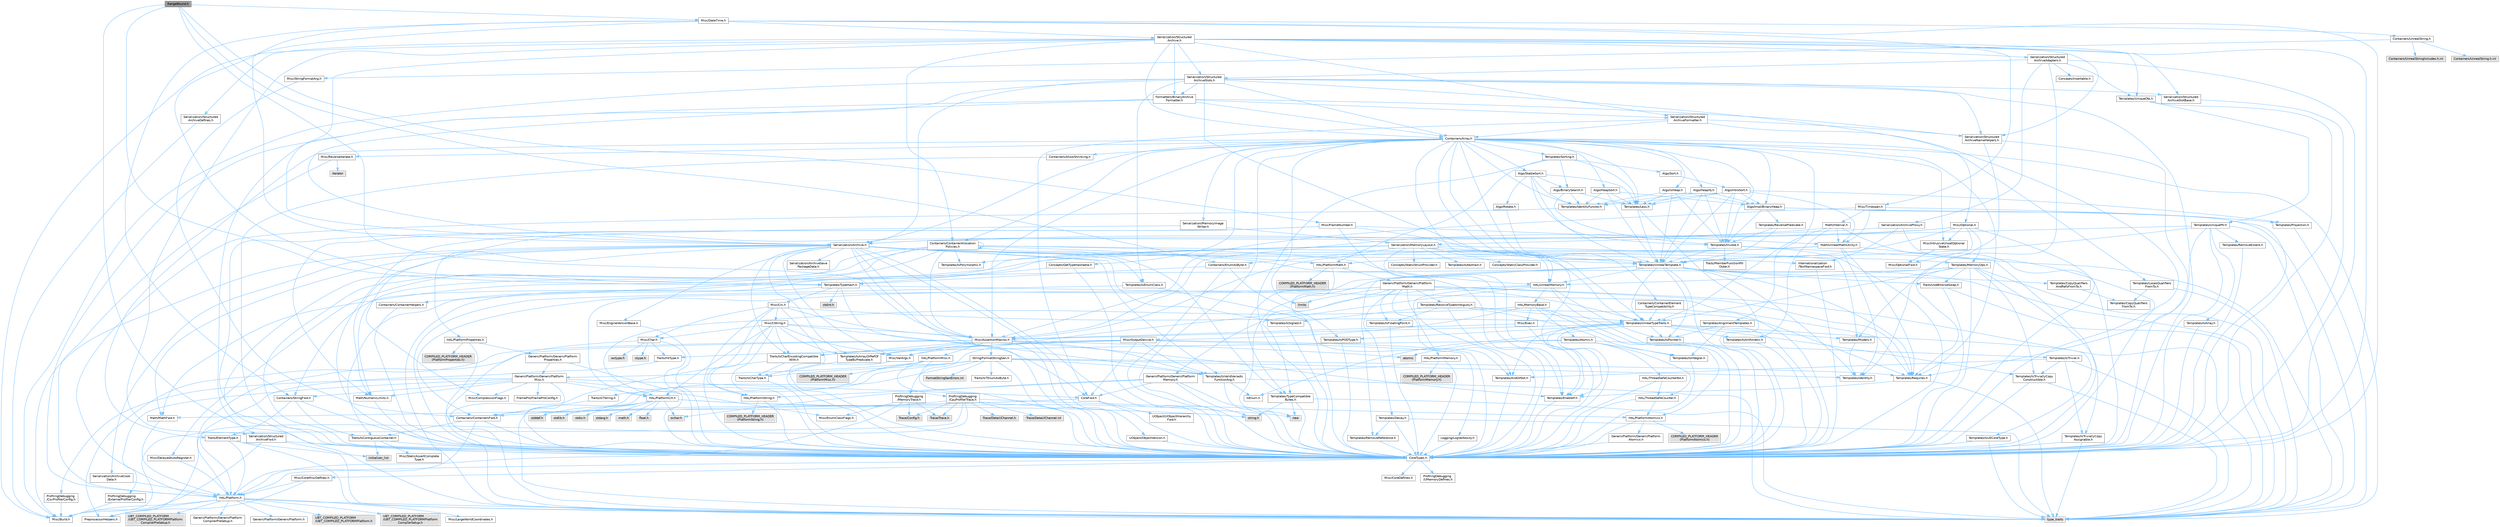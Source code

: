 digraph "RangeBound.h"
{
 // INTERACTIVE_SVG=YES
 // LATEX_PDF_SIZE
  bgcolor="transparent";
  edge [fontname=Helvetica,fontsize=10,labelfontname=Helvetica,labelfontsize=10];
  node [fontname=Helvetica,fontsize=10,shape=box,height=0.2,width=0.4];
  Node1 [id="Node000001",label="RangeBound.h",height=0.2,width=0.4,color="gray40", fillcolor="grey60", style="filled", fontcolor="black",tooltip=" "];
  Node1 -> Node2 [id="edge1_Node000001_Node000002",color="steelblue1",style="solid",tooltip=" "];
  Node2 [id="Node000002",label="CoreTypes.h",height=0.2,width=0.4,color="grey40", fillcolor="white", style="filled",URL="$dc/dec/CoreTypes_8h.html",tooltip=" "];
  Node2 -> Node3 [id="edge2_Node000002_Node000003",color="steelblue1",style="solid",tooltip=" "];
  Node3 [id="Node000003",label="HAL/Platform.h",height=0.2,width=0.4,color="grey40", fillcolor="white", style="filled",URL="$d9/dd0/Platform_8h.html",tooltip=" "];
  Node3 -> Node4 [id="edge3_Node000003_Node000004",color="steelblue1",style="solid",tooltip=" "];
  Node4 [id="Node000004",label="Misc/Build.h",height=0.2,width=0.4,color="grey40", fillcolor="white", style="filled",URL="$d3/dbb/Build_8h.html",tooltip=" "];
  Node3 -> Node5 [id="edge4_Node000003_Node000005",color="steelblue1",style="solid",tooltip=" "];
  Node5 [id="Node000005",label="Misc/LargeWorldCoordinates.h",height=0.2,width=0.4,color="grey40", fillcolor="white", style="filled",URL="$d2/dcb/LargeWorldCoordinates_8h.html",tooltip=" "];
  Node3 -> Node6 [id="edge5_Node000003_Node000006",color="steelblue1",style="solid",tooltip=" "];
  Node6 [id="Node000006",label="type_traits",height=0.2,width=0.4,color="grey60", fillcolor="#E0E0E0", style="filled",tooltip=" "];
  Node3 -> Node7 [id="edge6_Node000003_Node000007",color="steelblue1",style="solid",tooltip=" "];
  Node7 [id="Node000007",label="PreprocessorHelpers.h",height=0.2,width=0.4,color="grey40", fillcolor="white", style="filled",URL="$db/ddb/PreprocessorHelpers_8h.html",tooltip=" "];
  Node3 -> Node8 [id="edge7_Node000003_Node000008",color="steelblue1",style="solid",tooltip=" "];
  Node8 [id="Node000008",label="UBT_COMPILED_PLATFORM\l/UBT_COMPILED_PLATFORMPlatform\lCompilerPreSetup.h",height=0.2,width=0.4,color="grey60", fillcolor="#E0E0E0", style="filled",tooltip=" "];
  Node3 -> Node9 [id="edge8_Node000003_Node000009",color="steelblue1",style="solid",tooltip=" "];
  Node9 [id="Node000009",label="GenericPlatform/GenericPlatform\lCompilerPreSetup.h",height=0.2,width=0.4,color="grey40", fillcolor="white", style="filled",URL="$d9/dc8/GenericPlatformCompilerPreSetup_8h.html",tooltip=" "];
  Node3 -> Node10 [id="edge9_Node000003_Node000010",color="steelblue1",style="solid",tooltip=" "];
  Node10 [id="Node000010",label="GenericPlatform/GenericPlatform.h",height=0.2,width=0.4,color="grey40", fillcolor="white", style="filled",URL="$d6/d84/GenericPlatform_8h.html",tooltip=" "];
  Node3 -> Node11 [id="edge10_Node000003_Node000011",color="steelblue1",style="solid",tooltip=" "];
  Node11 [id="Node000011",label="UBT_COMPILED_PLATFORM\l/UBT_COMPILED_PLATFORMPlatform.h",height=0.2,width=0.4,color="grey60", fillcolor="#E0E0E0", style="filled",tooltip=" "];
  Node3 -> Node12 [id="edge11_Node000003_Node000012",color="steelblue1",style="solid",tooltip=" "];
  Node12 [id="Node000012",label="UBT_COMPILED_PLATFORM\l/UBT_COMPILED_PLATFORMPlatform\lCompilerSetup.h",height=0.2,width=0.4,color="grey60", fillcolor="#E0E0E0", style="filled",tooltip=" "];
  Node2 -> Node13 [id="edge12_Node000002_Node000013",color="steelblue1",style="solid",tooltip=" "];
  Node13 [id="Node000013",label="ProfilingDebugging\l/UMemoryDefines.h",height=0.2,width=0.4,color="grey40", fillcolor="white", style="filled",URL="$d2/da2/UMemoryDefines_8h.html",tooltip=" "];
  Node2 -> Node14 [id="edge13_Node000002_Node000014",color="steelblue1",style="solid",tooltip=" "];
  Node14 [id="Node000014",label="Misc/CoreMiscDefines.h",height=0.2,width=0.4,color="grey40", fillcolor="white", style="filled",URL="$da/d38/CoreMiscDefines_8h.html",tooltip=" "];
  Node14 -> Node3 [id="edge14_Node000014_Node000003",color="steelblue1",style="solid",tooltip=" "];
  Node14 -> Node7 [id="edge15_Node000014_Node000007",color="steelblue1",style="solid",tooltip=" "];
  Node2 -> Node15 [id="edge16_Node000002_Node000015",color="steelblue1",style="solid",tooltip=" "];
  Node15 [id="Node000015",label="Misc/CoreDefines.h",height=0.2,width=0.4,color="grey40", fillcolor="white", style="filled",URL="$d3/dd2/CoreDefines_8h.html",tooltip=" "];
  Node1 -> Node16 [id="edge17_Node000001_Node000016",color="steelblue1",style="solid",tooltip=" "];
  Node16 [id="Node000016",label="Misc/AssertionMacros.h",height=0.2,width=0.4,color="grey40", fillcolor="white", style="filled",URL="$d0/dfa/AssertionMacros_8h.html",tooltip=" "];
  Node16 -> Node2 [id="edge18_Node000016_Node000002",color="steelblue1",style="solid",tooltip=" "];
  Node16 -> Node3 [id="edge19_Node000016_Node000003",color="steelblue1",style="solid",tooltip=" "];
  Node16 -> Node17 [id="edge20_Node000016_Node000017",color="steelblue1",style="solid",tooltip=" "];
  Node17 [id="Node000017",label="HAL/PlatformMisc.h",height=0.2,width=0.4,color="grey40", fillcolor="white", style="filled",URL="$d0/df5/PlatformMisc_8h.html",tooltip=" "];
  Node17 -> Node2 [id="edge21_Node000017_Node000002",color="steelblue1",style="solid",tooltip=" "];
  Node17 -> Node18 [id="edge22_Node000017_Node000018",color="steelblue1",style="solid",tooltip=" "];
  Node18 [id="Node000018",label="GenericPlatform/GenericPlatform\lMisc.h",height=0.2,width=0.4,color="grey40", fillcolor="white", style="filled",URL="$db/d9a/GenericPlatformMisc_8h.html",tooltip=" "];
  Node18 -> Node19 [id="edge23_Node000018_Node000019",color="steelblue1",style="solid",tooltip=" "];
  Node19 [id="Node000019",label="Containers/StringFwd.h",height=0.2,width=0.4,color="grey40", fillcolor="white", style="filled",URL="$df/d37/StringFwd_8h.html",tooltip=" "];
  Node19 -> Node2 [id="edge24_Node000019_Node000002",color="steelblue1",style="solid",tooltip=" "];
  Node19 -> Node20 [id="edge25_Node000019_Node000020",color="steelblue1",style="solid",tooltip=" "];
  Node20 [id="Node000020",label="Traits/ElementType.h",height=0.2,width=0.4,color="grey40", fillcolor="white", style="filled",URL="$d5/d4f/ElementType_8h.html",tooltip=" "];
  Node20 -> Node3 [id="edge26_Node000020_Node000003",color="steelblue1",style="solid",tooltip=" "];
  Node20 -> Node21 [id="edge27_Node000020_Node000021",color="steelblue1",style="solid",tooltip=" "];
  Node21 [id="Node000021",label="initializer_list",height=0.2,width=0.4,color="grey60", fillcolor="#E0E0E0", style="filled",tooltip=" "];
  Node20 -> Node6 [id="edge28_Node000020_Node000006",color="steelblue1",style="solid",tooltip=" "];
  Node19 -> Node22 [id="edge29_Node000019_Node000022",color="steelblue1",style="solid",tooltip=" "];
  Node22 [id="Node000022",label="Traits/IsContiguousContainer.h",height=0.2,width=0.4,color="grey40", fillcolor="white", style="filled",URL="$d5/d3c/IsContiguousContainer_8h.html",tooltip=" "];
  Node22 -> Node2 [id="edge30_Node000022_Node000002",color="steelblue1",style="solid",tooltip=" "];
  Node22 -> Node23 [id="edge31_Node000022_Node000023",color="steelblue1",style="solid",tooltip=" "];
  Node23 [id="Node000023",label="Misc/StaticAssertComplete\lType.h",height=0.2,width=0.4,color="grey40", fillcolor="white", style="filled",URL="$d5/d4e/StaticAssertCompleteType_8h.html",tooltip=" "];
  Node22 -> Node21 [id="edge32_Node000022_Node000021",color="steelblue1",style="solid",tooltip=" "];
  Node18 -> Node24 [id="edge33_Node000018_Node000024",color="steelblue1",style="solid",tooltip=" "];
  Node24 [id="Node000024",label="CoreFwd.h",height=0.2,width=0.4,color="grey40", fillcolor="white", style="filled",URL="$d1/d1e/CoreFwd_8h.html",tooltip=" "];
  Node24 -> Node2 [id="edge34_Node000024_Node000002",color="steelblue1",style="solid",tooltip=" "];
  Node24 -> Node25 [id="edge35_Node000024_Node000025",color="steelblue1",style="solid",tooltip=" "];
  Node25 [id="Node000025",label="Containers/ContainersFwd.h",height=0.2,width=0.4,color="grey40", fillcolor="white", style="filled",URL="$d4/d0a/ContainersFwd_8h.html",tooltip=" "];
  Node25 -> Node3 [id="edge36_Node000025_Node000003",color="steelblue1",style="solid",tooltip=" "];
  Node25 -> Node2 [id="edge37_Node000025_Node000002",color="steelblue1",style="solid",tooltip=" "];
  Node25 -> Node22 [id="edge38_Node000025_Node000022",color="steelblue1",style="solid",tooltip=" "];
  Node24 -> Node26 [id="edge39_Node000024_Node000026",color="steelblue1",style="solid",tooltip=" "];
  Node26 [id="Node000026",label="Math/MathFwd.h",height=0.2,width=0.4,color="grey40", fillcolor="white", style="filled",URL="$d2/d10/MathFwd_8h.html",tooltip=" "];
  Node26 -> Node3 [id="edge40_Node000026_Node000003",color="steelblue1",style="solid",tooltip=" "];
  Node24 -> Node27 [id="edge41_Node000024_Node000027",color="steelblue1",style="solid",tooltip=" "];
  Node27 [id="Node000027",label="UObject/UObjectHierarchy\lFwd.h",height=0.2,width=0.4,color="grey40", fillcolor="white", style="filled",URL="$d3/d13/UObjectHierarchyFwd_8h.html",tooltip=" "];
  Node18 -> Node2 [id="edge42_Node000018_Node000002",color="steelblue1",style="solid",tooltip=" "];
  Node18 -> Node28 [id="edge43_Node000018_Node000028",color="steelblue1",style="solid",tooltip=" "];
  Node28 [id="Node000028",label="FramePro/FrameProConfig.h",height=0.2,width=0.4,color="grey40", fillcolor="white", style="filled",URL="$d7/d90/FrameProConfig_8h.html",tooltip=" "];
  Node18 -> Node29 [id="edge44_Node000018_Node000029",color="steelblue1",style="solid",tooltip=" "];
  Node29 [id="Node000029",label="HAL/PlatformCrt.h",height=0.2,width=0.4,color="grey40", fillcolor="white", style="filled",URL="$d8/d75/PlatformCrt_8h.html",tooltip=" "];
  Node29 -> Node30 [id="edge45_Node000029_Node000030",color="steelblue1",style="solid",tooltip=" "];
  Node30 [id="Node000030",label="new",height=0.2,width=0.4,color="grey60", fillcolor="#E0E0E0", style="filled",tooltip=" "];
  Node29 -> Node31 [id="edge46_Node000029_Node000031",color="steelblue1",style="solid",tooltip=" "];
  Node31 [id="Node000031",label="wchar.h",height=0.2,width=0.4,color="grey60", fillcolor="#E0E0E0", style="filled",tooltip=" "];
  Node29 -> Node32 [id="edge47_Node000029_Node000032",color="steelblue1",style="solid",tooltip=" "];
  Node32 [id="Node000032",label="stddef.h",height=0.2,width=0.4,color="grey60", fillcolor="#E0E0E0", style="filled",tooltip=" "];
  Node29 -> Node33 [id="edge48_Node000029_Node000033",color="steelblue1",style="solid",tooltip=" "];
  Node33 [id="Node000033",label="stdlib.h",height=0.2,width=0.4,color="grey60", fillcolor="#E0E0E0", style="filled",tooltip=" "];
  Node29 -> Node34 [id="edge49_Node000029_Node000034",color="steelblue1",style="solid",tooltip=" "];
  Node34 [id="Node000034",label="stdio.h",height=0.2,width=0.4,color="grey60", fillcolor="#E0E0E0", style="filled",tooltip=" "];
  Node29 -> Node35 [id="edge50_Node000029_Node000035",color="steelblue1",style="solid",tooltip=" "];
  Node35 [id="Node000035",label="stdarg.h",height=0.2,width=0.4,color="grey60", fillcolor="#E0E0E0", style="filled",tooltip=" "];
  Node29 -> Node36 [id="edge51_Node000029_Node000036",color="steelblue1",style="solid",tooltip=" "];
  Node36 [id="Node000036",label="math.h",height=0.2,width=0.4,color="grey60", fillcolor="#E0E0E0", style="filled",tooltip=" "];
  Node29 -> Node37 [id="edge52_Node000029_Node000037",color="steelblue1",style="solid",tooltip=" "];
  Node37 [id="Node000037",label="float.h",height=0.2,width=0.4,color="grey60", fillcolor="#E0E0E0", style="filled",tooltip=" "];
  Node29 -> Node38 [id="edge53_Node000029_Node000038",color="steelblue1",style="solid",tooltip=" "];
  Node38 [id="Node000038",label="string.h",height=0.2,width=0.4,color="grey60", fillcolor="#E0E0E0", style="filled",tooltip=" "];
  Node18 -> Node39 [id="edge54_Node000018_Node000039",color="steelblue1",style="solid",tooltip=" "];
  Node39 [id="Node000039",label="Math/NumericLimits.h",height=0.2,width=0.4,color="grey40", fillcolor="white", style="filled",URL="$df/d1b/NumericLimits_8h.html",tooltip=" "];
  Node39 -> Node2 [id="edge55_Node000039_Node000002",color="steelblue1",style="solid",tooltip=" "];
  Node18 -> Node40 [id="edge56_Node000018_Node000040",color="steelblue1",style="solid",tooltip=" "];
  Node40 [id="Node000040",label="Misc/CompressionFlags.h",height=0.2,width=0.4,color="grey40", fillcolor="white", style="filled",URL="$d9/d76/CompressionFlags_8h.html",tooltip=" "];
  Node18 -> Node41 [id="edge57_Node000018_Node000041",color="steelblue1",style="solid",tooltip=" "];
  Node41 [id="Node000041",label="Misc/EnumClassFlags.h",height=0.2,width=0.4,color="grey40", fillcolor="white", style="filled",URL="$d8/de7/EnumClassFlags_8h.html",tooltip=" "];
  Node18 -> Node42 [id="edge58_Node000018_Node000042",color="steelblue1",style="solid",tooltip=" "];
  Node42 [id="Node000042",label="ProfilingDebugging\l/CsvProfilerConfig.h",height=0.2,width=0.4,color="grey40", fillcolor="white", style="filled",URL="$d3/d88/CsvProfilerConfig_8h.html",tooltip=" "];
  Node42 -> Node4 [id="edge59_Node000042_Node000004",color="steelblue1",style="solid",tooltip=" "];
  Node18 -> Node43 [id="edge60_Node000018_Node000043",color="steelblue1",style="solid",tooltip=" "];
  Node43 [id="Node000043",label="ProfilingDebugging\l/ExternalProfilerConfig.h",height=0.2,width=0.4,color="grey40", fillcolor="white", style="filled",URL="$d3/dbb/ExternalProfilerConfig_8h.html",tooltip=" "];
  Node43 -> Node4 [id="edge61_Node000043_Node000004",color="steelblue1",style="solid",tooltip=" "];
  Node17 -> Node44 [id="edge62_Node000017_Node000044",color="steelblue1",style="solid",tooltip=" "];
  Node44 [id="Node000044",label="COMPILED_PLATFORM_HEADER\l(PlatformMisc.h)",height=0.2,width=0.4,color="grey60", fillcolor="#E0E0E0", style="filled",tooltip=" "];
  Node17 -> Node45 [id="edge63_Node000017_Node000045",color="steelblue1",style="solid",tooltip=" "];
  Node45 [id="Node000045",label="ProfilingDebugging\l/CpuProfilerTrace.h",height=0.2,width=0.4,color="grey40", fillcolor="white", style="filled",URL="$da/dcb/CpuProfilerTrace_8h.html",tooltip=" "];
  Node45 -> Node2 [id="edge64_Node000045_Node000002",color="steelblue1",style="solid",tooltip=" "];
  Node45 -> Node25 [id="edge65_Node000045_Node000025",color="steelblue1",style="solid",tooltip=" "];
  Node45 -> Node46 [id="edge66_Node000045_Node000046",color="steelblue1",style="solid",tooltip=" "];
  Node46 [id="Node000046",label="HAL/PlatformAtomics.h",height=0.2,width=0.4,color="grey40", fillcolor="white", style="filled",URL="$d3/d36/PlatformAtomics_8h.html",tooltip=" "];
  Node46 -> Node2 [id="edge67_Node000046_Node000002",color="steelblue1",style="solid",tooltip=" "];
  Node46 -> Node47 [id="edge68_Node000046_Node000047",color="steelblue1",style="solid",tooltip=" "];
  Node47 [id="Node000047",label="GenericPlatform/GenericPlatform\lAtomics.h",height=0.2,width=0.4,color="grey40", fillcolor="white", style="filled",URL="$da/d72/GenericPlatformAtomics_8h.html",tooltip=" "];
  Node47 -> Node2 [id="edge69_Node000047_Node000002",color="steelblue1",style="solid",tooltip=" "];
  Node46 -> Node48 [id="edge70_Node000046_Node000048",color="steelblue1",style="solid",tooltip=" "];
  Node48 [id="Node000048",label="COMPILED_PLATFORM_HEADER\l(PlatformAtomics.h)",height=0.2,width=0.4,color="grey60", fillcolor="#E0E0E0", style="filled",tooltip=" "];
  Node45 -> Node7 [id="edge71_Node000045_Node000007",color="steelblue1",style="solid",tooltip=" "];
  Node45 -> Node4 [id="edge72_Node000045_Node000004",color="steelblue1",style="solid",tooltip=" "];
  Node45 -> Node49 [id="edge73_Node000045_Node000049",color="steelblue1",style="solid",tooltip=" "];
  Node49 [id="Node000049",label="Trace/Config.h",height=0.2,width=0.4,color="grey60", fillcolor="#E0E0E0", style="filled",tooltip=" "];
  Node45 -> Node50 [id="edge74_Node000045_Node000050",color="steelblue1",style="solid",tooltip=" "];
  Node50 [id="Node000050",label="Trace/Detail/Channel.h",height=0.2,width=0.4,color="grey60", fillcolor="#E0E0E0", style="filled",tooltip=" "];
  Node45 -> Node51 [id="edge75_Node000045_Node000051",color="steelblue1",style="solid",tooltip=" "];
  Node51 [id="Node000051",label="Trace/Detail/Channel.inl",height=0.2,width=0.4,color="grey60", fillcolor="#E0E0E0", style="filled",tooltip=" "];
  Node45 -> Node52 [id="edge76_Node000045_Node000052",color="steelblue1",style="solid",tooltip=" "];
  Node52 [id="Node000052",label="Trace/Trace.h",height=0.2,width=0.4,color="grey60", fillcolor="#E0E0E0", style="filled",tooltip=" "];
  Node16 -> Node7 [id="edge77_Node000016_Node000007",color="steelblue1",style="solid",tooltip=" "];
  Node16 -> Node53 [id="edge78_Node000016_Node000053",color="steelblue1",style="solid",tooltip=" "];
  Node53 [id="Node000053",label="Templates/EnableIf.h",height=0.2,width=0.4,color="grey40", fillcolor="white", style="filled",URL="$d7/d60/EnableIf_8h.html",tooltip=" "];
  Node53 -> Node2 [id="edge79_Node000053_Node000002",color="steelblue1",style="solid",tooltip=" "];
  Node16 -> Node54 [id="edge80_Node000016_Node000054",color="steelblue1",style="solid",tooltip=" "];
  Node54 [id="Node000054",label="Templates/IsArrayOrRefOf\lTypeByPredicate.h",height=0.2,width=0.4,color="grey40", fillcolor="white", style="filled",URL="$d6/da1/IsArrayOrRefOfTypeByPredicate_8h.html",tooltip=" "];
  Node54 -> Node2 [id="edge81_Node000054_Node000002",color="steelblue1",style="solid",tooltip=" "];
  Node16 -> Node55 [id="edge82_Node000016_Node000055",color="steelblue1",style="solid",tooltip=" "];
  Node55 [id="Node000055",label="Templates/IsValidVariadic\lFunctionArg.h",height=0.2,width=0.4,color="grey40", fillcolor="white", style="filled",URL="$d0/dc8/IsValidVariadicFunctionArg_8h.html",tooltip=" "];
  Node55 -> Node2 [id="edge83_Node000055_Node000002",color="steelblue1",style="solid",tooltip=" "];
  Node55 -> Node56 [id="edge84_Node000055_Node000056",color="steelblue1",style="solid",tooltip=" "];
  Node56 [id="Node000056",label="IsEnum.h",height=0.2,width=0.4,color="grey40", fillcolor="white", style="filled",URL="$d4/de5/IsEnum_8h.html",tooltip=" "];
  Node55 -> Node6 [id="edge85_Node000055_Node000006",color="steelblue1",style="solid",tooltip=" "];
  Node16 -> Node57 [id="edge86_Node000016_Node000057",color="steelblue1",style="solid",tooltip=" "];
  Node57 [id="Node000057",label="Traits/IsCharEncodingCompatible\lWith.h",height=0.2,width=0.4,color="grey40", fillcolor="white", style="filled",URL="$df/dd1/IsCharEncodingCompatibleWith_8h.html",tooltip=" "];
  Node57 -> Node6 [id="edge87_Node000057_Node000006",color="steelblue1",style="solid",tooltip=" "];
  Node57 -> Node58 [id="edge88_Node000057_Node000058",color="steelblue1",style="solid",tooltip=" "];
  Node58 [id="Node000058",label="Traits/IsCharType.h",height=0.2,width=0.4,color="grey40", fillcolor="white", style="filled",URL="$db/d51/IsCharType_8h.html",tooltip=" "];
  Node58 -> Node2 [id="edge89_Node000058_Node000002",color="steelblue1",style="solid",tooltip=" "];
  Node16 -> Node59 [id="edge90_Node000016_Node000059",color="steelblue1",style="solid",tooltip=" "];
  Node59 [id="Node000059",label="Misc/VarArgs.h",height=0.2,width=0.4,color="grey40", fillcolor="white", style="filled",URL="$d5/d6f/VarArgs_8h.html",tooltip=" "];
  Node59 -> Node2 [id="edge91_Node000059_Node000002",color="steelblue1",style="solid",tooltip=" "];
  Node16 -> Node60 [id="edge92_Node000016_Node000060",color="steelblue1",style="solid",tooltip=" "];
  Node60 [id="Node000060",label="String/FormatStringSan.h",height=0.2,width=0.4,color="grey40", fillcolor="white", style="filled",URL="$d3/d8b/FormatStringSan_8h.html",tooltip=" "];
  Node60 -> Node6 [id="edge93_Node000060_Node000006",color="steelblue1",style="solid",tooltip=" "];
  Node60 -> Node2 [id="edge94_Node000060_Node000002",color="steelblue1",style="solid",tooltip=" "];
  Node60 -> Node61 [id="edge95_Node000060_Node000061",color="steelblue1",style="solid",tooltip=" "];
  Node61 [id="Node000061",label="Templates/Requires.h",height=0.2,width=0.4,color="grey40", fillcolor="white", style="filled",URL="$dc/d96/Requires_8h.html",tooltip=" "];
  Node61 -> Node53 [id="edge96_Node000061_Node000053",color="steelblue1",style="solid",tooltip=" "];
  Node61 -> Node6 [id="edge97_Node000061_Node000006",color="steelblue1",style="solid",tooltip=" "];
  Node60 -> Node62 [id="edge98_Node000060_Node000062",color="steelblue1",style="solid",tooltip=" "];
  Node62 [id="Node000062",label="Templates/Identity.h",height=0.2,width=0.4,color="grey40", fillcolor="white", style="filled",URL="$d0/dd5/Identity_8h.html",tooltip=" "];
  Node60 -> Node55 [id="edge99_Node000060_Node000055",color="steelblue1",style="solid",tooltip=" "];
  Node60 -> Node58 [id="edge100_Node000060_Node000058",color="steelblue1",style="solid",tooltip=" "];
  Node60 -> Node63 [id="edge101_Node000060_Node000063",color="steelblue1",style="solid",tooltip=" "];
  Node63 [id="Node000063",label="Traits/IsTEnumAsByte.h",height=0.2,width=0.4,color="grey40", fillcolor="white", style="filled",URL="$d1/de6/IsTEnumAsByte_8h.html",tooltip=" "];
  Node60 -> Node64 [id="edge102_Node000060_Node000064",color="steelblue1",style="solid",tooltip=" "];
  Node64 [id="Node000064",label="Traits/IsTString.h",height=0.2,width=0.4,color="grey40", fillcolor="white", style="filled",URL="$d0/df8/IsTString_8h.html",tooltip=" "];
  Node64 -> Node25 [id="edge103_Node000064_Node000025",color="steelblue1",style="solid",tooltip=" "];
  Node60 -> Node25 [id="edge104_Node000060_Node000025",color="steelblue1",style="solid",tooltip=" "];
  Node60 -> Node65 [id="edge105_Node000060_Node000065",color="steelblue1",style="solid",tooltip=" "];
  Node65 [id="Node000065",label="FormatStringSanErrors.inl",height=0.2,width=0.4,color="grey60", fillcolor="#E0E0E0", style="filled",tooltip=" "];
  Node16 -> Node66 [id="edge106_Node000016_Node000066",color="steelblue1",style="solid",tooltip=" "];
  Node66 [id="Node000066",label="atomic",height=0.2,width=0.4,color="grey60", fillcolor="#E0E0E0", style="filled",tooltip=" "];
  Node1 -> Node67 [id="edge107_Node000001_Node000067",color="steelblue1",style="solid",tooltip=" "];
  Node67 [id="Node000067",label="Templates/TypeHash.h",height=0.2,width=0.4,color="grey40", fillcolor="white", style="filled",URL="$d1/d62/TypeHash_8h.html",tooltip=" "];
  Node67 -> Node2 [id="edge108_Node000067_Node000002",color="steelblue1",style="solid",tooltip=" "];
  Node67 -> Node61 [id="edge109_Node000067_Node000061",color="steelblue1",style="solid",tooltip=" "];
  Node67 -> Node68 [id="edge110_Node000067_Node000068",color="steelblue1",style="solid",tooltip=" "];
  Node68 [id="Node000068",label="Misc/Crc.h",height=0.2,width=0.4,color="grey40", fillcolor="white", style="filled",URL="$d4/dd2/Crc_8h.html",tooltip=" "];
  Node68 -> Node2 [id="edge111_Node000068_Node000002",color="steelblue1",style="solid",tooltip=" "];
  Node68 -> Node69 [id="edge112_Node000068_Node000069",color="steelblue1",style="solid",tooltip=" "];
  Node69 [id="Node000069",label="HAL/PlatformString.h",height=0.2,width=0.4,color="grey40", fillcolor="white", style="filled",URL="$db/db5/PlatformString_8h.html",tooltip=" "];
  Node69 -> Node2 [id="edge113_Node000069_Node000002",color="steelblue1",style="solid",tooltip=" "];
  Node69 -> Node70 [id="edge114_Node000069_Node000070",color="steelblue1",style="solid",tooltip=" "];
  Node70 [id="Node000070",label="COMPILED_PLATFORM_HEADER\l(PlatformString.h)",height=0.2,width=0.4,color="grey60", fillcolor="#E0E0E0", style="filled",tooltip=" "];
  Node68 -> Node16 [id="edge115_Node000068_Node000016",color="steelblue1",style="solid",tooltip=" "];
  Node68 -> Node71 [id="edge116_Node000068_Node000071",color="steelblue1",style="solid",tooltip=" "];
  Node71 [id="Node000071",label="Misc/CString.h",height=0.2,width=0.4,color="grey40", fillcolor="white", style="filled",URL="$d2/d49/CString_8h.html",tooltip=" "];
  Node71 -> Node2 [id="edge117_Node000071_Node000002",color="steelblue1",style="solid",tooltip=" "];
  Node71 -> Node29 [id="edge118_Node000071_Node000029",color="steelblue1",style="solid",tooltip=" "];
  Node71 -> Node69 [id="edge119_Node000071_Node000069",color="steelblue1",style="solid",tooltip=" "];
  Node71 -> Node16 [id="edge120_Node000071_Node000016",color="steelblue1",style="solid",tooltip=" "];
  Node71 -> Node72 [id="edge121_Node000071_Node000072",color="steelblue1",style="solid",tooltip=" "];
  Node72 [id="Node000072",label="Misc/Char.h",height=0.2,width=0.4,color="grey40", fillcolor="white", style="filled",URL="$d0/d58/Char_8h.html",tooltip=" "];
  Node72 -> Node2 [id="edge122_Node000072_Node000002",color="steelblue1",style="solid",tooltip=" "];
  Node72 -> Node73 [id="edge123_Node000072_Node000073",color="steelblue1",style="solid",tooltip=" "];
  Node73 [id="Node000073",label="Traits/IntType.h",height=0.2,width=0.4,color="grey40", fillcolor="white", style="filled",URL="$d7/deb/IntType_8h.html",tooltip=" "];
  Node73 -> Node3 [id="edge124_Node000073_Node000003",color="steelblue1",style="solid",tooltip=" "];
  Node72 -> Node74 [id="edge125_Node000072_Node000074",color="steelblue1",style="solid",tooltip=" "];
  Node74 [id="Node000074",label="ctype.h",height=0.2,width=0.4,color="grey60", fillcolor="#E0E0E0", style="filled",tooltip=" "];
  Node72 -> Node75 [id="edge126_Node000072_Node000075",color="steelblue1",style="solid",tooltip=" "];
  Node75 [id="Node000075",label="wctype.h",height=0.2,width=0.4,color="grey60", fillcolor="#E0E0E0", style="filled",tooltip=" "];
  Node72 -> Node6 [id="edge127_Node000072_Node000006",color="steelblue1",style="solid",tooltip=" "];
  Node71 -> Node59 [id="edge128_Node000071_Node000059",color="steelblue1",style="solid",tooltip=" "];
  Node71 -> Node54 [id="edge129_Node000071_Node000054",color="steelblue1",style="solid",tooltip=" "];
  Node71 -> Node55 [id="edge130_Node000071_Node000055",color="steelblue1",style="solid",tooltip=" "];
  Node71 -> Node57 [id="edge131_Node000071_Node000057",color="steelblue1",style="solid",tooltip=" "];
  Node68 -> Node72 [id="edge132_Node000068_Node000072",color="steelblue1",style="solid",tooltip=" "];
  Node68 -> Node76 [id="edge133_Node000068_Node000076",color="steelblue1",style="solid",tooltip=" "];
  Node76 [id="Node000076",label="Templates/UnrealTypeTraits.h",height=0.2,width=0.4,color="grey40", fillcolor="white", style="filled",URL="$d2/d2d/UnrealTypeTraits_8h.html",tooltip=" "];
  Node76 -> Node2 [id="edge134_Node000076_Node000002",color="steelblue1",style="solid",tooltip=" "];
  Node76 -> Node77 [id="edge135_Node000076_Node000077",color="steelblue1",style="solid",tooltip=" "];
  Node77 [id="Node000077",label="Templates/IsPointer.h",height=0.2,width=0.4,color="grey40", fillcolor="white", style="filled",URL="$d7/d05/IsPointer_8h.html",tooltip=" "];
  Node77 -> Node2 [id="edge136_Node000077_Node000002",color="steelblue1",style="solid",tooltip=" "];
  Node76 -> Node16 [id="edge137_Node000076_Node000016",color="steelblue1",style="solid",tooltip=" "];
  Node76 -> Node78 [id="edge138_Node000076_Node000078",color="steelblue1",style="solid",tooltip=" "];
  Node78 [id="Node000078",label="Templates/AndOrNot.h",height=0.2,width=0.4,color="grey40", fillcolor="white", style="filled",URL="$db/d0a/AndOrNot_8h.html",tooltip=" "];
  Node78 -> Node2 [id="edge139_Node000078_Node000002",color="steelblue1",style="solid",tooltip=" "];
  Node76 -> Node53 [id="edge140_Node000076_Node000053",color="steelblue1",style="solid",tooltip=" "];
  Node76 -> Node79 [id="edge141_Node000076_Node000079",color="steelblue1",style="solid",tooltip=" "];
  Node79 [id="Node000079",label="Templates/IsArithmetic.h",height=0.2,width=0.4,color="grey40", fillcolor="white", style="filled",URL="$d2/d5d/IsArithmetic_8h.html",tooltip=" "];
  Node79 -> Node2 [id="edge142_Node000079_Node000002",color="steelblue1",style="solid",tooltip=" "];
  Node76 -> Node56 [id="edge143_Node000076_Node000056",color="steelblue1",style="solid",tooltip=" "];
  Node76 -> Node80 [id="edge144_Node000076_Node000080",color="steelblue1",style="solid",tooltip=" "];
  Node80 [id="Node000080",label="Templates/Models.h",height=0.2,width=0.4,color="grey40", fillcolor="white", style="filled",URL="$d3/d0c/Models_8h.html",tooltip=" "];
  Node80 -> Node62 [id="edge145_Node000080_Node000062",color="steelblue1",style="solid",tooltip=" "];
  Node76 -> Node81 [id="edge146_Node000076_Node000081",color="steelblue1",style="solid",tooltip=" "];
  Node81 [id="Node000081",label="Templates/IsPODType.h",height=0.2,width=0.4,color="grey40", fillcolor="white", style="filled",URL="$d7/db1/IsPODType_8h.html",tooltip=" "];
  Node81 -> Node2 [id="edge147_Node000081_Node000002",color="steelblue1",style="solid",tooltip=" "];
  Node76 -> Node82 [id="edge148_Node000076_Node000082",color="steelblue1",style="solid",tooltip=" "];
  Node82 [id="Node000082",label="Templates/IsUECoreType.h",height=0.2,width=0.4,color="grey40", fillcolor="white", style="filled",URL="$d1/db8/IsUECoreType_8h.html",tooltip=" "];
  Node82 -> Node2 [id="edge149_Node000082_Node000002",color="steelblue1",style="solid",tooltip=" "];
  Node82 -> Node6 [id="edge150_Node000082_Node000006",color="steelblue1",style="solid",tooltip=" "];
  Node76 -> Node83 [id="edge151_Node000076_Node000083",color="steelblue1",style="solid",tooltip=" "];
  Node83 [id="Node000083",label="Templates/IsTriviallyCopy\lConstructible.h",height=0.2,width=0.4,color="grey40", fillcolor="white", style="filled",URL="$d3/d78/IsTriviallyCopyConstructible_8h.html",tooltip=" "];
  Node83 -> Node2 [id="edge152_Node000083_Node000002",color="steelblue1",style="solid",tooltip=" "];
  Node83 -> Node6 [id="edge153_Node000083_Node000006",color="steelblue1",style="solid",tooltip=" "];
  Node68 -> Node58 [id="edge154_Node000068_Node000058",color="steelblue1",style="solid",tooltip=" "];
  Node67 -> Node84 [id="edge155_Node000067_Node000084",color="steelblue1",style="solid",tooltip=" "];
  Node84 [id="Node000084",label="stdint.h",height=0.2,width=0.4,color="grey60", fillcolor="#E0E0E0", style="filled",tooltip=" "];
  Node67 -> Node6 [id="edge156_Node000067_Node000006",color="steelblue1",style="solid",tooltip=" "];
  Node1 -> Node85 [id="edge157_Node000001_Node000085",color="steelblue1",style="solid",tooltip=" "];
  Node85 [id="Node000085",label="Containers/EnumAsByte.h",height=0.2,width=0.4,color="grey40", fillcolor="white", style="filled",URL="$d6/d9a/EnumAsByte_8h.html",tooltip=" "];
  Node85 -> Node2 [id="edge158_Node000085_Node000002",color="steelblue1",style="solid",tooltip=" "];
  Node85 -> Node81 [id="edge159_Node000085_Node000081",color="steelblue1",style="solid",tooltip=" "];
  Node85 -> Node67 [id="edge160_Node000085_Node000067",color="steelblue1",style="solid",tooltip=" "];
  Node1 -> Node86 [id="edge161_Node000001_Node000086",color="steelblue1",style="solid",tooltip=" "];
  Node86 [id="Node000086",label="Misc/FrameNumber.h",height=0.2,width=0.4,color="grey40", fillcolor="white", style="filled",URL="$dd/dbd/FrameNumber_8h.html",tooltip=" "];
  Node86 -> Node2 [id="edge162_Node000086_Node000002",color="steelblue1",style="solid",tooltip=" "];
  Node86 -> Node39 [id="edge163_Node000086_Node000039",color="steelblue1",style="solid",tooltip=" "];
  Node86 -> Node87 [id="edge164_Node000086_Node000087",color="steelblue1",style="solid",tooltip=" "];
  Node87 [id="Node000087",label="Math/UnrealMathUtility.h",height=0.2,width=0.4,color="grey40", fillcolor="white", style="filled",URL="$db/db8/UnrealMathUtility_8h.html",tooltip=" "];
  Node87 -> Node2 [id="edge165_Node000087_Node000002",color="steelblue1",style="solid",tooltip=" "];
  Node87 -> Node16 [id="edge166_Node000087_Node000016",color="steelblue1",style="solid",tooltip=" "];
  Node87 -> Node88 [id="edge167_Node000087_Node000088",color="steelblue1",style="solid",tooltip=" "];
  Node88 [id="Node000088",label="HAL/PlatformMath.h",height=0.2,width=0.4,color="grey40", fillcolor="white", style="filled",URL="$dc/d53/PlatformMath_8h.html",tooltip=" "];
  Node88 -> Node2 [id="edge168_Node000088_Node000002",color="steelblue1",style="solid",tooltip=" "];
  Node88 -> Node89 [id="edge169_Node000088_Node000089",color="steelblue1",style="solid",tooltip=" "];
  Node89 [id="Node000089",label="GenericPlatform/GenericPlatform\lMath.h",height=0.2,width=0.4,color="grey40", fillcolor="white", style="filled",URL="$d5/d79/GenericPlatformMath_8h.html",tooltip=" "];
  Node89 -> Node2 [id="edge170_Node000089_Node000002",color="steelblue1",style="solid",tooltip=" "];
  Node89 -> Node25 [id="edge171_Node000089_Node000025",color="steelblue1",style="solid",tooltip=" "];
  Node89 -> Node29 [id="edge172_Node000089_Node000029",color="steelblue1",style="solid",tooltip=" "];
  Node89 -> Node78 [id="edge173_Node000089_Node000078",color="steelblue1",style="solid",tooltip=" "];
  Node89 -> Node90 [id="edge174_Node000089_Node000090",color="steelblue1",style="solid",tooltip=" "];
  Node90 [id="Node000090",label="Templates/Decay.h",height=0.2,width=0.4,color="grey40", fillcolor="white", style="filled",URL="$dd/d0f/Decay_8h.html",tooltip=" "];
  Node90 -> Node2 [id="edge175_Node000090_Node000002",color="steelblue1",style="solid",tooltip=" "];
  Node90 -> Node91 [id="edge176_Node000090_Node000091",color="steelblue1",style="solid",tooltip=" "];
  Node91 [id="Node000091",label="Templates/RemoveReference.h",height=0.2,width=0.4,color="grey40", fillcolor="white", style="filled",URL="$da/dbe/RemoveReference_8h.html",tooltip=" "];
  Node91 -> Node2 [id="edge177_Node000091_Node000002",color="steelblue1",style="solid",tooltip=" "];
  Node90 -> Node6 [id="edge178_Node000090_Node000006",color="steelblue1",style="solid",tooltip=" "];
  Node89 -> Node92 [id="edge179_Node000089_Node000092",color="steelblue1",style="solid",tooltip=" "];
  Node92 [id="Node000092",label="Templates/IsFloatingPoint.h",height=0.2,width=0.4,color="grey40", fillcolor="white", style="filled",URL="$d3/d11/IsFloatingPoint_8h.html",tooltip=" "];
  Node92 -> Node2 [id="edge180_Node000092_Node000002",color="steelblue1",style="solid",tooltip=" "];
  Node89 -> Node76 [id="edge181_Node000089_Node000076",color="steelblue1",style="solid",tooltip=" "];
  Node89 -> Node61 [id="edge182_Node000089_Node000061",color="steelblue1",style="solid",tooltip=" "];
  Node89 -> Node93 [id="edge183_Node000089_Node000093",color="steelblue1",style="solid",tooltip=" "];
  Node93 [id="Node000093",label="Templates/ResolveTypeAmbiguity.h",height=0.2,width=0.4,color="grey40", fillcolor="white", style="filled",URL="$df/d1f/ResolveTypeAmbiguity_8h.html",tooltip=" "];
  Node93 -> Node2 [id="edge184_Node000093_Node000002",color="steelblue1",style="solid",tooltip=" "];
  Node93 -> Node92 [id="edge185_Node000093_Node000092",color="steelblue1",style="solid",tooltip=" "];
  Node93 -> Node76 [id="edge186_Node000093_Node000076",color="steelblue1",style="solid",tooltip=" "];
  Node93 -> Node94 [id="edge187_Node000093_Node000094",color="steelblue1",style="solid",tooltip=" "];
  Node94 [id="Node000094",label="Templates/IsSigned.h",height=0.2,width=0.4,color="grey40", fillcolor="white", style="filled",URL="$d8/dd8/IsSigned_8h.html",tooltip=" "];
  Node94 -> Node2 [id="edge188_Node000094_Node000002",color="steelblue1",style="solid",tooltip=" "];
  Node93 -> Node95 [id="edge189_Node000093_Node000095",color="steelblue1",style="solid",tooltip=" "];
  Node95 [id="Node000095",label="Templates/IsIntegral.h",height=0.2,width=0.4,color="grey40", fillcolor="white", style="filled",URL="$da/d64/IsIntegral_8h.html",tooltip=" "];
  Node95 -> Node2 [id="edge190_Node000095_Node000002",color="steelblue1",style="solid",tooltip=" "];
  Node93 -> Node61 [id="edge191_Node000093_Node000061",color="steelblue1",style="solid",tooltip=" "];
  Node89 -> Node96 [id="edge192_Node000089_Node000096",color="steelblue1",style="solid",tooltip=" "];
  Node96 [id="Node000096",label="Templates/TypeCompatible\lBytes.h",height=0.2,width=0.4,color="grey40", fillcolor="white", style="filled",URL="$df/d0a/TypeCompatibleBytes_8h.html",tooltip=" "];
  Node96 -> Node2 [id="edge193_Node000096_Node000002",color="steelblue1",style="solid",tooltip=" "];
  Node96 -> Node38 [id="edge194_Node000096_Node000038",color="steelblue1",style="solid",tooltip=" "];
  Node96 -> Node30 [id="edge195_Node000096_Node000030",color="steelblue1",style="solid",tooltip=" "];
  Node96 -> Node6 [id="edge196_Node000096_Node000006",color="steelblue1",style="solid",tooltip=" "];
  Node89 -> Node97 [id="edge197_Node000089_Node000097",color="steelblue1",style="solid",tooltip=" "];
  Node97 [id="Node000097",label="limits",height=0.2,width=0.4,color="grey60", fillcolor="#E0E0E0", style="filled",tooltip=" "];
  Node89 -> Node6 [id="edge198_Node000089_Node000006",color="steelblue1",style="solid",tooltip=" "];
  Node88 -> Node98 [id="edge199_Node000088_Node000098",color="steelblue1",style="solid",tooltip=" "];
  Node98 [id="Node000098",label="COMPILED_PLATFORM_HEADER\l(PlatformMath.h)",height=0.2,width=0.4,color="grey60", fillcolor="#E0E0E0", style="filled",tooltip=" "];
  Node87 -> Node26 [id="edge200_Node000087_Node000026",color="steelblue1",style="solid",tooltip=" "];
  Node87 -> Node62 [id="edge201_Node000087_Node000062",color="steelblue1",style="solid",tooltip=" "];
  Node87 -> Node61 [id="edge202_Node000087_Node000061",color="steelblue1",style="solid",tooltip=" "];
  Node86 -> Node53 [id="edge203_Node000086_Node000053",color="steelblue1",style="solid",tooltip=" "];
  Node86 -> Node76 [id="edge204_Node000086_Node000076",color="steelblue1",style="solid",tooltip=" "];
  Node1 -> Node99 [id="edge205_Node000001_Node000099",color="steelblue1",style="solid",tooltip=" "];
  Node99 [id="Node000099",label="Misc/DateTime.h",height=0.2,width=0.4,color="grey40", fillcolor="white", style="filled",URL="$d1/de9/DateTime_8h.html",tooltip=" "];
  Node99 -> Node19 [id="edge206_Node000099_Node000019",color="steelblue1",style="solid",tooltip=" "];
  Node99 -> Node100 [id="edge207_Node000099_Node000100",color="steelblue1",style="solid",tooltip=" "];
  Node100 [id="Node000100",label="Containers/UnrealString.h",height=0.2,width=0.4,color="grey40", fillcolor="white", style="filled",URL="$d5/dba/UnrealString_8h.html",tooltip=" "];
  Node100 -> Node101 [id="edge208_Node000100_Node000101",color="steelblue1",style="solid",tooltip=" "];
  Node101 [id="Node000101",label="Containers/UnrealStringIncludes.h.inl",height=0.2,width=0.4,color="grey60", fillcolor="#E0E0E0", style="filled",tooltip=" "];
  Node100 -> Node102 [id="edge209_Node000100_Node000102",color="steelblue1",style="solid",tooltip=" "];
  Node102 [id="Node000102",label="Containers/UnrealString.h.inl",height=0.2,width=0.4,color="grey60", fillcolor="#E0E0E0", style="filled",tooltip=" "];
  Node100 -> Node103 [id="edge210_Node000100_Node000103",color="steelblue1",style="solid",tooltip=" "];
  Node103 [id="Node000103",label="Misc/StringFormatArg.h",height=0.2,width=0.4,color="grey40", fillcolor="white", style="filled",URL="$d2/d16/StringFormatArg_8h.html",tooltip=" "];
  Node103 -> Node25 [id="edge211_Node000103_Node000025",color="steelblue1",style="solid",tooltip=" "];
  Node99 -> Node2 [id="edge212_Node000099_Node000002",color="steelblue1",style="solid",tooltip=" "];
  Node99 -> Node104 [id="edge213_Node000099_Node000104",color="steelblue1",style="solid",tooltip=" "];
  Node104 [id="Node000104",label="Misc/Timespan.h",height=0.2,width=0.4,color="grey40", fillcolor="white", style="filled",URL="$da/dd9/Timespan_8h.html",tooltip=" "];
  Node104 -> Node2 [id="edge214_Node000104_Node000002",color="steelblue1",style="solid",tooltip=" "];
  Node104 -> Node105 [id="edge215_Node000104_Node000105",color="steelblue1",style="solid",tooltip=" "];
  Node105 [id="Node000105",label="Math/Interval.h",height=0.2,width=0.4,color="grey40", fillcolor="white", style="filled",URL="$d1/d55/Interval_8h.html",tooltip=" "];
  Node105 -> Node2 [id="edge216_Node000105_Node000002",color="steelblue1",style="solid",tooltip=" "];
  Node105 -> Node79 [id="edge217_Node000105_Node000079",color="steelblue1",style="solid",tooltip=" "];
  Node105 -> Node76 [id="edge218_Node000105_Node000076",color="steelblue1",style="solid",tooltip=" "];
  Node105 -> Node39 [id="edge219_Node000105_Node000039",color="steelblue1",style="solid",tooltip=" "];
  Node105 -> Node87 [id="edge220_Node000105_Node000087",color="steelblue1",style="solid",tooltip=" "];
  Node104 -> Node87 [id="edge221_Node000104_Node000087",color="steelblue1",style="solid",tooltip=" "];
  Node104 -> Node16 [id="edge222_Node000104_Node000016",color="steelblue1",style="solid",tooltip=" "];
  Node99 -> Node106 [id="edge223_Node000099_Node000106",color="steelblue1",style="solid",tooltip=" "];
  Node106 [id="Node000106",label="Serialization/Archive.h",height=0.2,width=0.4,color="grey40", fillcolor="white", style="filled",URL="$d7/d3b/Archive_8h.html",tooltip=" "];
  Node106 -> Node24 [id="edge224_Node000106_Node000024",color="steelblue1",style="solid",tooltip=" "];
  Node106 -> Node2 [id="edge225_Node000106_Node000002",color="steelblue1",style="solid",tooltip=" "];
  Node106 -> Node107 [id="edge226_Node000106_Node000107",color="steelblue1",style="solid",tooltip=" "];
  Node107 [id="Node000107",label="HAL/PlatformProperties.h",height=0.2,width=0.4,color="grey40", fillcolor="white", style="filled",URL="$d9/db0/PlatformProperties_8h.html",tooltip=" "];
  Node107 -> Node2 [id="edge227_Node000107_Node000002",color="steelblue1",style="solid",tooltip=" "];
  Node107 -> Node108 [id="edge228_Node000107_Node000108",color="steelblue1",style="solid",tooltip=" "];
  Node108 [id="Node000108",label="GenericPlatform/GenericPlatform\lProperties.h",height=0.2,width=0.4,color="grey40", fillcolor="white", style="filled",URL="$d2/dcd/GenericPlatformProperties_8h.html",tooltip=" "];
  Node108 -> Node2 [id="edge229_Node000108_Node000002",color="steelblue1",style="solid",tooltip=" "];
  Node108 -> Node18 [id="edge230_Node000108_Node000018",color="steelblue1",style="solid",tooltip=" "];
  Node107 -> Node109 [id="edge231_Node000107_Node000109",color="steelblue1",style="solid",tooltip=" "];
  Node109 [id="Node000109",label="COMPILED_PLATFORM_HEADER\l(PlatformProperties.h)",height=0.2,width=0.4,color="grey60", fillcolor="#E0E0E0", style="filled",tooltip=" "];
  Node106 -> Node110 [id="edge232_Node000106_Node000110",color="steelblue1",style="solid",tooltip=" "];
  Node110 [id="Node000110",label="Internationalization\l/TextNamespaceFwd.h",height=0.2,width=0.4,color="grey40", fillcolor="white", style="filled",URL="$d8/d97/TextNamespaceFwd_8h.html",tooltip=" "];
  Node110 -> Node2 [id="edge233_Node000110_Node000002",color="steelblue1",style="solid",tooltip=" "];
  Node106 -> Node26 [id="edge234_Node000106_Node000026",color="steelblue1",style="solid",tooltip=" "];
  Node106 -> Node16 [id="edge235_Node000106_Node000016",color="steelblue1",style="solid",tooltip=" "];
  Node106 -> Node4 [id="edge236_Node000106_Node000004",color="steelblue1",style="solid",tooltip=" "];
  Node106 -> Node40 [id="edge237_Node000106_Node000040",color="steelblue1",style="solid",tooltip=" "];
  Node106 -> Node111 [id="edge238_Node000106_Node000111",color="steelblue1",style="solid",tooltip=" "];
  Node111 [id="Node000111",label="Misc/EngineVersionBase.h",height=0.2,width=0.4,color="grey40", fillcolor="white", style="filled",URL="$d5/d2b/EngineVersionBase_8h.html",tooltip=" "];
  Node111 -> Node2 [id="edge239_Node000111_Node000002",color="steelblue1",style="solid",tooltip=" "];
  Node106 -> Node59 [id="edge240_Node000106_Node000059",color="steelblue1",style="solid",tooltip=" "];
  Node106 -> Node112 [id="edge241_Node000106_Node000112",color="steelblue1",style="solid",tooltip=" "];
  Node112 [id="Node000112",label="Serialization/ArchiveCook\lData.h",height=0.2,width=0.4,color="grey40", fillcolor="white", style="filled",URL="$dc/db6/ArchiveCookData_8h.html",tooltip=" "];
  Node112 -> Node3 [id="edge242_Node000112_Node000003",color="steelblue1",style="solid",tooltip=" "];
  Node106 -> Node113 [id="edge243_Node000106_Node000113",color="steelblue1",style="solid",tooltip=" "];
  Node113 [id="Node000113",label="Serialization/ArchiveSave\lPackageData.h",height=0.2,width=0.4,color="grey40", fillcolor="white", style="filled",URL="$d1/d37/ArchiveSavePackageData_8h.html",tooltip=" "];
  Node106 -> Node53 [id="edge244_Node000106_Node000053",color="steelblue1",style="solid",tooltip=" "];
  Node106 -> Node54 [id="edge245_Node000106_Node000054",color="steelblue1",style="solid",tooltip=" "];
  Node106 -> Node114 [id="edge246_Node000106_Node000114",color="steelblue1",style="solid",tooltip=" "];
  Node114 [id="Node000114",label="Templates/IsEnumClass.h",height=0.2,width=0.4,color="grey40", fillcolor="white", style="filled",URL="$d7/d15/IsEnumClass_8h.html",tooltip=" "];
  Node114 -> Node2 [id="edge247_Node000114_Node000002",color="steelblue1",style="solid",tooltip=" "];
  Node114 -> Node78 [id="edge248_Node000114_Node000078",color="steelblue1",style="solid",tooltip=" "];
  Node106 -> Node94 [id="edge249_Node000106_Node000094",color="steelblue1",style="solid",tooltip=" "];
  Node106 -> Node55 [id="edge250_Node000106_Node000055",color="steelblue1",style="solid",tooltip=" "];
  Node106 -> Node115 [id="edge251_Node000106_Node000115",color="steelblue1",style="solid",tooltip=" "];
  Node115 [id="Node000115",label="Templates/UnrealTemplate.h",height=0.2,width=0.4,color="grey40", fillcolor="white", style="filled",URL="$d4/d24/UnrealTemplate_8h.html",tooltip=" "];
  Node115 -> Node2 [id="edge252_Node000115_Node000002",color="steelblue1",style="solid",tooltip=" "];
  Node115 -> Node77 [id="edge253_Node000115_Node000077",color="steelblue1",style="solid",tooltip=" "];
  Node115 -> Node116 [id="edge254_Node000115_Node000116",color="steelblue1",style="solid",tooltip=" "];
  Node116 [id="Node000116",label="HAL/UnrealMemory.h",height=0.2,width=0.4,color="grey40", fillcolor="white", style="filled",URL="$d9/d96/UnrealMemory_8h.html",tooltip=" "];
  Node116 -> Node2 [id="edge255_Node000116_Node000002",color="steelblue1",style="solid",tooltip=" "];
  Node116 -> Node117 [id="edge256_Node000116_Node000117",color="steelblue1",style="solid",tooltip=" "];
  Node117 [id="Node000117",label="GenericPlatform/GenericPlatform\lMemory.h",height=0.2,width=0.4,color="grey40", fillcolor="white", style="filled",URL="$dd/d22/GenericPlatformMemory_8h.html",tooltip=" "];
  Node117 -> Node24 [id="edge257_Node000117_Node000024",color="steelblue1",style="solid",tooltip=" "];
  Node117 -> Node2 [id="edge258_Node000117_Node000002",color="steelblue1",style="solid",tooltip=" "];
  Node117 -> Node69 [id="edge259_Node000117_Node000069",color="steelblue1",style="solid",tooltip=" "];
  Node117 -> Node38 [id="edge260_Node000117_Node000038",color="steelblue1",style="solid",tooltip=" "];
  Node117 -> Node31 [id="edge261_Node000117_Node000031",color="steelblue1",style="solid",tooltip=" "];
  Node116 -> Node118 [id="edge262_Node000116_Node000118",color="steelblue1",style="solid",tooltip=" "];
  Node118 [id="Node000118",label="HAL/MemoryBase.h",height=0.2,width=0.4,color="grey40", fillcolor="white", style="filled",URL="$d6/d9f/MemoryBase_8h.html",tooltip=" "];
  Node118 -> Node2 [id="edge263_Node000118_Node000002",color="steelblue1",style="solid",tooltip=" "];
  Node118 -> Node46 [id="edge264_Node000118_Node000046",color="steelblue1",style="solid",tooltip=" "];
  Node118 -> Node29 [id="edge265_Node000118_Node000029",color="steelblue1",style="solid",tooltip=" "];
  Node118 -> Node119 [id="edge266_Node000118_Node000119",color="steelblue1",style="solid",tooltip=" "];
  Node119 [id="Node000119",label="Misc/Exec.h",height=0.2,width=0.4,color="grey40", fillcolor="white", style="filled",URL="$de/ddb/Exec_8h.html",tooltip=" "];
  Node119 -> Node2 [id="edge267_Node000119_Node000002",color="steelblue1",style="solid",tooltip=" "];
  Node119 -> Node16 [id="edge268_Node000119_Node000016",color="steelblue1",style="solid",tooltip=" "];
  Node118 -> Node120 [id="edge269_Node000118_Node000120",color="steelblue1",style="solid",tooltip=" "];
  Node120 [id="Node000120",label="Misc/OutputDevice.h",height=0.2,width=0.4,color="grey40", fillcolor="white", style="filled",URL="$d7/d32/OutputDevice_8h.html",tooltip=" "];
  Node120 -> Node24 [id="edge270_Node000120_Node000024",color="steelblue1",style="solid",tooltip=" "];
  Node120 -> Node2 [id="edge271_Node000120_Node000002",color="steelblue1",style="solid",tooltip=" "];
  Node120 -> Node121 [id="edge272_Node000120_Node000121",color="steelblue1",style="solid",tooltip=" "];
  Node121 [id="Node000121",label="Logging/LogVerbosity.h",height=0.2,width=0.4,color="grey40", fillcolor="white", style="filled",URL="$d2/d8f/LogVerbosity_8h.html",tooltip=" "];
  Node121 -> Node2 [id="edge273_Node000121_Node000002",color="steelblue1",style="solid",tooltip=" "];
  Node120 -> Node59 [id="edge274_Node000120_Node000059",color="steelblue1",style="solid",tooltip=" "];
  Node120 -> Node54 [id="edge275_Node000120_Node000054",color="steelblue1",style="solid",tooltip=" "];
  Node120 -> Node55 [id="edge276_Node000120_Node000055",color="steelblue1",style="solid",tooltip=" "];
  Node120 -> Node57 [id="edge277_Node000120_Node000057",color="steelblue1",style="solid",tooltip=" "];
  Node118 -> Node122 [id="edge278_Node000118_Node000122",color="steelblue1",style="solid",tooltip=" "];
  Node122 [id="Node000122",label="Templates/Atomic.h",height=0.2,width=0.4,color="grey40", fillcolor="white", style="filled",URL="$d3/d91/Atomic_8h.html",tooltip=" "];
  Node122 -> Node123 [id="edge279_Node000122_Node000123",color="steelblue1",style="solid",tooltip=" "];
  Node123 [id="Node000123",label="HAL/ThreadSafeCounter.h",height=0.2,width=0.4,color="grey40", fillcolor="white", style="filled",URL="$dc/dc9/ThreadSafeCounter_8h.html",tooltip=" "];
  Node123 -> Node2 [id="edge280_Node000123_Node000002",color="steelblue1",style="solid",tooltip=" "];
  Node123 -> Node46 [id="edge281_Node000123_Node000046",color="steelblue1",style="solid",tooltip=" "];
  Node122 -> Node124 [id="edge282_Node000122_Node000124",color="steelblue1",style="solid",tooltip=" "];
  Node124 [id="Node000124",label="HAL/ThreadSafeCounter64.h",height=0.2,width=0.4,color="grey40", fillcolor="white", style="filled",URL="$d0/d12/ThreadSafeCounter64_8h.html",tooltip=" "];
  Node124 -> Node2 [id="edge283_Node000124_Node000002",color="steelblue1",style="solid",tooltip=" "];
  Node124 -> Node123 [id="edge284_Node000124_Node000123",color="steelblue1",style="solid",tooltip=" "];
  Node122 -> Node95 [id="edge285_Node000122_Node000095",color="steelblue1",style="solid",tooltip=" "];
  Node122 -> Node125 [id="edge286_Node000122_Node000125",color="steelblue1",style="solid",tooltip=" "];
  Node125 [id="Node000125",label="Templates/IsTrivial.h",height=0.2,width=0.4,color="grey40", fillcolor="white", style="filled",URL="$da/d4c/IsTrivial_8h.html",tooltip=" "];
  Node125 -> Node78 [id="edge287_Node000125_Node000078",color="steelblue1",style="solid",tooltip=" "];
  Node125 -> Node83 [id="edge288_Node000125_Node000083",color="steelblue1",style="solid",tooltip=" "];
  Node125 -> Node126 [id="edge289_Node000125_Node000126",color="steelblue1",style="solid",tooltip=" "];
  Node126 [id="Node000126",label="Templates/IsTriviallyCopy\lAssignable.h",height=0.2,width=0.4,color="grey40", fillcolor="white", style="filled",URL="$d2/df2/IsTriviallyCopyAssignable_8h.html",tooltip=" "];
  Node126 -> Node2 [id="edge290_Node000126_Node000002",color="steelblue1",style="solid",tooltip=" "];
  Node126 -> Node6 [id="edge291_Node000126_Node000006",color="steelblue1",style="solid",tooltip=" "];
  Node125 -> Node6 [id="edge292_Node000125_Node000006",color="steelblue1",style="solid",tooltip=" "];
  Node122 -> Node73 [id="edge293_Node000122_Node000073",color="steelblue1",style="solid",tooltip=" "];
  Node122 -> Node66 [id="edge294_Node000122_Node000066",color="steelblue1",style="solid",tooltip=" "];
  Node116 -> Node127 [id="edge295_Node000116_Node000127",color="steelblue1",style="solid",tooltip=" "];
  Node127 [id="Node000127",label="HAL/PlatformMemory.h",height=0.2,width=0.4,color="grey40", fillcolor="white", style="filled",URL="$de/d68/PlatformMemory_8h.html",tooltip=" "];
  Node127 -> Node2 [id="edge296_Node000127_Node000002",color="steelblue1",style="solid",tooltip=" "];
  Node127 -> Node117 [id="edge297_Node000127_Node000117",color="steelblue1",style="solid",tooltip=" "];
  Node127 -> Node128 [id="edge298_Node000127_Node000128",color="steelblue1",style="solid",tooltip=" "];
  Node128 [id="Node000128",label="COMPILED_PLATFORM_HEADER\l(PlatformMemory.h)",height=0.2,width=0.4,color="grey60", fillcolor="#E0E0E0", style="filled",tooltip=" "];
  Node116 -> Node129 [id="edge299_Node000116_Node000129",color="steelblue1",style="solid",tooltip=" "];
  Node129 [id="Node000129",label="ProfilingDebugging\l/MemoryTrace.h",height=0.2,width=0.4,color="grey40", fillcolor="white", style="filled",URL="$da/dd7/MemoryTrace_8h.html",tooltip=" "];
  Node129 -> Node3 [id="edge300_Node000129_Node000003",color="steelblue1",style="solid",tooltip=" "];
  Node129 -> Node41 [id="edge301_Node000129_Node000041",color="steelblue1",style="solid",tooltip=" "];
  Node129 -> Node49 [id="edge302_Node000129_Node000049",color="steelblue1",style="solid",tooltip=" "];
  Node129 -> Node52 [id="edge303_Node000129_Node000052",color="steelblue1",style="solid",tooltip=" "];
  Node116 -> Node77 [id="edge304_Node000116_Node000077",color="steelblue1",style="solid",tooltip=" "];
  Node115 -> Node130 [id="edge305_Node000115_Node000130",color="steelblue1",style="solid",tooltip=" "];
  Node130 [id="Node000130",label="Templates/CopyQualifiers\lAndRefsFromTo.h",height=0.2,width=0.4,color="grey40", fillcolor="white", style="filled",URL="$d3/db3/CopyQualifiersAndRefsFromTo_8h.html",tooltip=" "];
  Node130 -> Node131 [id="edge306_Node000130_Node000131",color="steelblue1",style="solid",tooltip=" "];
  Node131 [id="Node000131",label="Templates/CopyQualifiers\lFromTo.h",height=0.2,width=0.4,color="grey40", fillcolor="white", style="filled",URL="$d5/db4/CopyQualifiersFromTo_8h.html",tooltip=" "];
  Node115 -> Node76 [id="edge307_Node000115_Node000076",color="steelblue1",style="solid",tooltip=" "];
  Node115 -> Node91 [id="edge308_Node000115_Node000091",color="steelblue1",style="solid",tooltip=" "];
  Node115 -> Node61 [id="edge309_Node000115_Node000061",color="steelblue1",style="solid",tooltip=" "];
  Node115 -> Node96 [id="edge310_Node000115_Node000096",color="steelblue1",style="solid",tooltip=" "];
  Node115 -> Node62 [id="edge311_Node000115_Node000062",color="steelblue1",style="solid",tooltip=" "];
  Node115 -> Node22 [id="edge312_Node000115_Node000022",color="steelblue1",style="solid",tooltip=" "];
  Node115 -> Node132 [id="edge313_Node000115_Node000132",color="steelblue1",style="solid",tooltip=" "];
  Node132 [id="Node000132",label="Traits/UseBitwiseSwap.h",height=0.2,width=0.4,color="grey40", fillcolor="white", style="filled",URL="$db/df3/UseBitwiseSwap_8h.html",tooltip=" "];
  Node132 -> Node2 [id="edge314_Node000132_Node000002",color="steelblue1",style="solid",tooltip=" "];
  Node132 -> Node6 [id="edge315_Node000132_Node000006",color="steelblue1",style="solid",tooltip=" "];
  Node115 -> Node6 [id="edge316_Node000115_Node000006",color="steelblue1",style="solid",tooltip=" "];
  Node106 -> Node57 [id="edge317_Node000106_Node000057",color="steelblue1",style="solid",tooltip=" "];
  Node106 -> Node133 [id="edge318_Node000106_Node000133",color="steelblue1",style="solid",tooltip=" "];
  Node133 [id="Node000133",label="UObject/ObjectVersion.h",height=0.2,width=0.4,color="grey40", fillcolor="white", style="filled",URL="$da/d63/ObjectVersion_8h.html",tooltip=" "];
  Node133 -> Node2 [id="edge319_Node000133_Node000002",color="steelblue1",style="solid",tooltip=" "];
  Node99 -> Node134 [id="edge320_Node000099_Node000134",color="steelblue1",style="solid",tooltip=" "];
  Node134 [id="Node000134",label="Serialization/Structured\lArchive.h",height=0.2,width=0.4,color="grey40", fillcolor="white", style="filled",URL="$d9/d1e/StructuredArchive_8h.html",tooltip=" "];
  Node134 -> Node135 [id="edge321_Node000134_Node000135",color="steelblue1",style="solid",tooltip=" "];
  Node135 [id="Node000135",label="Containers/Array.h",height=0.2,width=0.4,color="grey40", fillcolor="white", style="filled",URL="$df/dd0/Array_8h.html",tooltip=" "];
  Node135 -> Node2 [id="edge322_Node000135_Node000002",color="steelblue1",style="solid",tooltip=" "];
  Node135 -> Node16 [id="edge323_Node000135_Node000016",color="steelblue1",style="solid",tooltip=" "];
  Node135 -> Node136 [id="edge324_Node000135_Node000136",color="steelblue1",style="solid",tooltip=" "];
  Node136 [id="Node000136",label="Misc/IntrusiveUnsetOptional\lState.h",height=0.2,width=0.4,color="grey40", fillcolor="white", style="filled",URL="$d2/d0a/IntrusiveUnsetOptionalState_8h.html",tooltip=" "];
  Node136 -> Node137 [id="edge325_Node000136_Node000137",color="steelblue1",style="solid",tooltip=" "];
  Node137 [id="Node000137",label="Misc/OptionalFwd.h",height=0.2,width=0.4,color="grey40", fillcolor="white", style="filled",URL="$dc/d50/OptionalFwd_8h.html",tooltip=" "];
  Node135 -> Node138 [id="edge326_Node000135_Node000138",color="steelblue1",style="solid",tooltip=" "];
  Node138 [id="Node000138",label="Misc/ReverseIterate.h",height=0.2,width=0.4,color="grey40", fillcolor="white", style="filled",URL="$db/de3/ReverseIterate_8h.html",tooltip=" "];
  Node138 -> Node3 [id="edge327_Node000138_Node000003",color="steelblue1",style="solid",tooltip=" "];
  Node138 -> Node139 [id="edge328_Node000138_Node000139",color="steelblue1",style="solid",tooltip=" "];
  Node139 [id="Node000139",label="iterator",height=0.2,width=0.4,color="grey60", fillcolor="#E0E0E0", style="filled",tooltip=" "];
  Node135 -> Node116 [id="edge329_Node000135_Node000116",color="steelblue1",style="solid",tooltip=" "];
  Node135 -> Node76 [id="edge330_Node000135_Node000076",color="steelblue1",style="solid",tooltip=" "];
  Node135 -> Node115 [id="edge331_Node000135_Node000115",color="steelblue1",style="solid",tooltip=" "];
  Node135 -> Node140 [id="edge332_Node000135_Node000140",color="steelblue1",style="solid",tooltip=" "];
  Node140 [id="Node000140",label="Containers/AllowShrinking.h",height=0.2,width=0.4,color="grey40", fillcolor="white", style="filled",URL="$d7/d1a/AllowShrinking_8h.html",tooltip=" "];
  Node140 -> Node2 [id="edge333_Node000140_Node000002",color="steelblue1",style="solid",tooltip=" "];
  Node135 -> Node141 [id="edge334_Node000135_Node000141",color="steelblue1",style="solid",tooltip=" "];
  Node141 [id="Node000141",label="Containers/ContainerAllocation\lPolicies.h",height=0.2,width=0.4,color="grey40", fillcolor="white", style="filled",URL="$d7/dff/ContainerAllocationPolicies_8h.html",tooltip=" "];
  Node141 -> Node2 [id="edge335_Node000141_Node000002",color="steelblue1",style="solid",tooltip=" "];
  Node141 -> Node142 [id="edge336_Node000141_Node000142",color="steelblue1",style="solid",tooltip=" "];
  Node142 [id="Node000142",label="Containers/ContainerHelpers.h",height=0.2,width=0.4,color="grey40", fillcolor="white", style="filled",URL="$d7/d33/ContainerHelpers_8h.html",tooltip=" "];
  Node142 -> Node2 [id="edge337_Node000142_Node000002",color="steelblue1",style="solid",tooltip=" "];
  Node141 -> Node141 [id="edge338_Node000141_Node000141",color="steelblue1",style="solid",tooltip=" "];
  Node141 -> Node88 [id="edge339_Node000141_Node000088",color="steelblue1",style="solid",tooltip=" "];
  Node141 -> Node116 [id="edge340_Node000141_Node000116",color="steelblue1",style="solid",tooltip=" "];
  Node141 -> Node39 [id="edge341_Node000141_Node000039",color="steelblue1",style="solid",tooltip=" "];
  Node141 -> Node16 [id="edge342_Node000141_Node000016",color="steelblue1",style="solid",tooltip=" "];
  Node141 -> Node143 [id="edge343_Node000141_Node000143",color="steelblue1",style="solid",tooltip=" "];
  Node143 [id="Node000143",label="Templates/IsPolymorphic.h",height=0.2,width=0.4,color="grey40", fillcolor="white", style="filled",URL="$dc/d20/IsPolymorphic_8h.html",tooltip=" "];
  Node141 -> Node144 [id="edge344_Node000141_Node000144",color="steelblue1",style="solid",tooltip=" "];
  Node144 [id="Node000144",label="Templates/MemoryOps.h",height=0.2,width=0.4,color="grey40", fillcolor="white", style="filled",URL="$db/dea/MemoryOps_8h.html",tooltip=" "];
  Node144 -> Node2 [id="edge345_Node000144_Node000002",color="steelblue1",style="solid",tooltip=" "];
  Node144 -> Node116 [id="edge346_Node000144_Node000116",color="steelblue1",style="solid",tooltip=" "];
  Node144 -> Node126 [id="edge347_Node000144_Node000126",color="steelblue1",style="solid",tooltip=" "];
  Node144 -> Node83 [id="edge348_Node000144_Node000083",color="steelblue1",style="solid",tooltip=" "];
  Node144 -> Node61 [id="edge349_Node000144_Node000061",color="steelblue1",style="solid",tooltip=" "];
  Node144 -> Node76 [id="edge350_Node000144_Node000076",color="steelblue1",style="solid",tooltip=" "];
  Node144 -> Node132 [id="edge351_Node000144_Node000132",color="steelblue1",style="solid",tooltip=" "];
  Node144 -> Node30 [id="edge352_Node000144_Node000030",color="steelblue1",style="solid",tooltip=" "];
  Node144 -> Node6 [id="edge353_Node000144_Node000006",color="steelblue1",style="solid",tooltip=" "];
  Node141 -> Node96 [id="edge354_Node000141_Node000096",color="steelblue1",style="solid",tooltip=" "];
  Node141 -> Node6 [id="edge355_Node000141_Node000006",color="steelblue1",style="solid",tooltip=" "];
  Node135 -> Node145 [id="edge356_Node000135_Node000145",color="steelblue1",style="solid",tooltip=" "];
  Node145 [id="Node000145",label="Containers/ContainerElement\lTypeCompatibility.h",height=0.2,width=0.4,color="grey40", fillcolor="white", style="filled",URL="$df/ddf/ContainerElementTypeCompatibility_8h.html",tooltip=" "];
  Node145 -> Node2 [id="edge357_Node000145_Node000002",color="steelblue1",style="solid",tooltip=" "];
  Node145 -> Node76 [id="edge358_Node000145_Node000076",color="steelblue1",style="solid",tooltip=" "];
  Node135 -> Node106 [id="edge359_Node000135_Node000106",color="steelblue1",style="solid",tooltip=" "];
  Node135 -> Node146 [id="edge360_Node000135_Node000146",color="steelblue1",style="solid",tooltip=" "];
  Node146 [id="Node000146",label="Serialization/MemoryImage\lWriter.h",height=0.2,width=0.4,color="grey40", fillcolor="white", style="filled",URL="$d0/d08/MemoryImageWriter_8h.html",tooltip=" "];
  Node146 -> Node2 [id="edge361_Node000146_Node000002",color="steelblue1",style="solid",tooltip=" "];
  Node146 -> Node147 [id="edge362_Node000146_Node000147",color="steelblue1",style="solid",tooltip=" "];
  Node147 [id="Node000147",label="Serialization/MemoryLayout.h",height=0.2,width=0.4,color="grey40", fillcolor="white", style="filled",URL="$d7/d66/MemoryLayout_8h.html",tooltip=" "];
  Node147 -> Node148 [id="edge363_Node000147_Node000148",color="steelblue1",style="solid",tooltip=" "];
  Node148 [id="Node000148",label="Concepts/StaticClassProvider.h",height=0.2,width=0.4,color="grey40", fillcolor="white", style="filled",URL="$dd/d83/StaticClassProvider_8h.html",tooltip=" "];
  Node147 -> Node149 [id="edge364_Node000147_Node000149",color="steelblue1",style="solid",tooltip=" "];
  Node149 [id="Node000149",label="Concepts/StaticStructProvider.h",height=0.2,width=0.4,color="grey40", fillcolor="white", style="filled",URL="$d5/d77/StaticStructProvider_8h.html",tooltip=" "];
  Node147 -> Node85 [id="edge365_Node000147_Node000085",color="steelblue1",style="solid",tooltip=" "];
  Node147 -> Node19 [id="edge366_Node000147_Node000019",color="steelblue1",style="solid",tooltip=" "];
  Node147 -> Node116 [id="edge367_Node000147_Node000116",color="steelblue1",style="solid",tooltip=" "];
  Node147 -> Node150 [id="edge368_Node000147_Node000150",color="steelblue1",style="solid",tooltip=" "];
  Node150 [id="Node000150",label="Misc/DelayedAutoRegister.h",height=0.2,width=0.4,color="grey40", fillcolor="white", style="filled",URL="$d1/dda/DelayedAutoRegister_8h.html",tooltip=" "];
  Node150 -> Node3 [id="edge369_Node000150_Node000003",color="steelblue1",style="solid",tooltip=" "];
  Node147 -> Node53 [id="edge370_Node000147_Node000053",color="steelblue1",style="solid",tooltip=" "];
  Node147 -> Node151 [id="edge371_Node000147_Node000151",color="steelblue1",style="solid",tooltip=" "];
  Node151 [id="Node000151",label="Templates/IsAbstract.h",height=0.2,width=0.4,color="grey40", fillcolor="white", style="filled",URL="$d8/db7/IsAbstract_8h.html",tooltip=" "];
  Node147 -> Node143 [id="edge372_Node000147_Node000143",color="steelblue1",style="solid",tooltip=" "];
  Node147 -> Node80 [id="edge373_Node000147_Node000080",color="steelblue1",style="solid",tooltip=" "];
  Node147 -> Node115 [id="edge374_Node000147_Node000115",color="steelblue1",style="solid",tooltip=" "];
  Node135 -> Node152 [id="edge375_Node000135_Node000152",color="steelblue1",style="solid",tooltip=" "];
  Node152 [id="Node000152",label="Algo/Heapify.h",height=0.2,width=0.4,color="grey40", fillcolor="white", style="filled",URL="$d0/d2a/Heapify_8h.html",tooltip=" "];
  Node152 -> Node153 [id="edge376_Node000152_Node000153",color="steelblue1",style="solid",tooltip=" "];
  Node153 [id="Node000153",label="Algo/Impl/BinaryHeap.h",height=0.2,width=0.4,color="grey40", fillcolor="white", style="filled",URL="$d7/da3/Algo_2Impl_2BinaryHeap_8h.html",tooltip=" "];
  Node153 -> Node154 [id="edge377_Node000153_Node000154",color="steelblue1",style="solid",tooltip=" "];
  Node154 [id="Node000154",label="Templates/Invoke.h",height=0.2,width=0.4,color="grey40", fillcolor="white", style="filled",URL="$d7/deb/Invoke_8h.html",tooltip=" "];
  Node154 -> Node2 [id="edge378_Node000154_Node000002",color="steelblue1",style="solid",tooltip=" "];
  Node154 -> Node155 [id="edge379_Node000154_Node000155",color="steelblue1",style="solid",tooltip=" "];
  Node155 [id="Node000155",label="Traits/MemberFunctionPtr\lOuter.h",height=0.2,width=0.4,color="grey40", fillcolor="white", style="filled",URL="$db/da7/MemberFunctionPtrOuter_8h.html",tooltip=" "];
  Node154 -> Node115 [id="edge380_Node000154_Node000115",color="steelblue1",style="solid",tooltip=" "];
  Node154 -> Node6 [id="edge381_Node000154_Node000006",color="steelblue1",style="solid",tooltip=" "];
  Node153 -> Node156 [id="edge382_Node000153_Node000156",color="steelblue1",style="solid",tooltip=" "];
  Node156 [id="Node000156",label="Templates/Projection.h",height=0.2,width=0.4,color="grey40", fillcolor="white", style="filled",URL="$d7/df0/Projection_8h.html",tooltip=" "];
  Node156 -> Node6 [id="edge383_Node000156_Node000006",color="steelblue1",style="solid",tooltip=" "];
  Node153 -> Node157 [id="edge384_Node000153_Node000157",color="steelblue1",style="solid",tooltip=" "];
  Node157 [id="Node000157",label="Templates/ReversePredicate.h",height=0.2,width=0.4,color="grey40", fillcolor="white", style="filled",URL="$d8/d28/ReversePredicate_8h.html",tooltip=" "];
  Node157 -> Node154 [id="edge385_Node000157_Node000154",color="steelblue1",style="solid",tooltip=" "];
  Node157 -> Node115 [id="edge386_Node000157_Node000115",color="steelblue1",style="solid",tooltip=" "];
  Node153 -> Node6 [id="edge387_Node000153_Node000006",color="steelblue1",style="solid",tooltip=" "];
  Node152 -> Node158 [id="edge388_Node000152_Node000158",color="steelblue1",style="solid",tooltip=" "];
  Node158 [id="Node000158",label="Templates/IdentityFunctor.h",height=0.2,width=0.4,color="grey40", fillcolor="white", style="filled",URL="$d7/d2e/IdentityFunctor_8h.html",tooltip=" "];
  Node158 -> Node3 [id="edge389_Node000158_Node000003",color="steelblue1",style="solid",tooltip=" "];
  Node152 -> Node154 [id="edge390_Node000152_Node000154",color="steelblue1",style="solid",tooltip=" "];
  Node152 -> Node159 [id="edge391_Node000152_Node000159",color="steelblue1",style="solid",tooltip=" "];
  Node159 [id="Node000159",label="Templates/Less.h",height=0.2,width=0.4,color="grey40", fillcolor="white", style="filled",URL="$de/dc8/Less_8h.html",tooltip=" "];
  Node159 -> Node2 [id="edge392_Node000159_Node000002",color="steelblue1",style="solid",tooltip=" "];
  Node159 -> Node115 [id="edge393_Node000159_Node000115",color="steelblue1",style="solid",tooltip=" "];
  Node152 -> Node115 [id="edge394_Node000152_Node000115",color="steelblue1",style="solid",tooltip=" "];
  Node135 -> Node160 [id="edge395_Node000135_Node000160",color="steelblue1",style="solid",tooltip=" "];
  Node160 [id="Node000160",label="Algo/HeapSort.h",height=0.2,width=0.4,color="grey40", fillcolor="white", style="filled",URL="$d3/d92/HeapSort_8h.html",tooltip=" "];
  Node160 -> Node153 [id="edge396_Node000160_Node000153",color="steelblue1",style="solid",tooltip=" "];
  Node160 -> Node158 [id="edge397_Node000160_Node000158",color="steelblue1",style="solid",tooltip=" "];
  Node160 -> Node159 [id="edge398_Node000160_Node000159",color="steelblue1",style="solid",tooltip=" "];
  Node160 -> Node115 [id="edge399_Node000160_Node000115",color="steelblue1",style="solid",tooltip=" "];
  Node135 -> Node161 [id="edge400_Node000135_Node000161",color="steelblue1",style="solid",tooltip=" "];
  Node161 [id="Node000161",label="Algo/IsHeap.h",height=0.2,width=0.4,color="grey40", fillcolor="white", style="filled",URL="$de/d32/IsHeap_8h.html",tooltip=" "];
  Node161 -> Node153 [id="edge401_Node000161_Node000153",color="steelblue1",style="solid",tooltip=" "];
  Node161 -> Node158 [id="edge402_Node000161_Node000158",color="steelblue1",style="solid",tooltip=" "];
  Node161 -> Node154 [id="edge403_Node000161_Node000154",color="steelblue1",style="solid",tooltip=" "];
  Node161 -> Node159 [id="edge404_Node000161_Node000159",color="steelblue1",style="solid",tooltip=" "];
  Node161 -> Node115 [id="edge405_Node000161_Node000115",color="steelblue1",style="solid",tooltip=" "];
  Node135 -> Node153 [id="edge406_Node000135_Node000153",color="steelblue1",style="solid",tooltip=" "];
  Node135 -> Node162 [id="edge407_Node000135_Node000162",color="steelblue1",style="solid",tooltip=" "];
  Node162 [id="Node000162",label="Algo/StableSort.h",height=0.2,width=0.4,color="grey40", fillcolor="white", style="filled",URL="$d7/d3c/StableSort_8h.html",tooltip=" "];
  Node162 -> Node163 [id="edge408_Node000162_Node000163",color="steelblue1",style="solid",tooltip=" "];
  Node163 [id="Node000163",label="Algo/BinarySearch.h",height=0.2,width=0.4,color="grey40", fillcolor="white", style="filled",URL="$db/db4/BinarySearch_8h.html",tooltip=" "];
  Node163 -> Node158 [id="edge409_Node000163_Node000158",color="steelblue1",style="solid",tooltip=" "];
  Node163 -> Node154 [id="edge410_Node000163_Node000154",color="steelblue1",style="solid",tooltip=" "];
  Node163 -> Node159 [id="edge411_Node000163_Node000159",color="steelblue1",style="solid",tooltip=" "];
  Node162 -> Node164 [id="edge412_Node000162_Node000164",color="steelblue1",style="solid",tooltip=" "];
  Node164 [id="Node000164",label="Algo/Rotate.h",height=0.2,width=0.4,color="grey40", fillcolor="white", style="filled",URL="$dd/da7/Rotate_8h.html",tooltip=" "];
  Node164 -> Node115 [id="edge413_Node000164_Node000115",color="steelblue1",style="solid",tooltip=" "];
  Node162 -> Node158 [id="edge414_Node000162_Node000158",color="steelblue1",style="solid",tooltip=" "];
  Node162 -> Node154 [id="edge415_Node000162_Node000154",color="steelblue1",style="solid",tooltip=" "];
  Node162 -> Node159 [id="edge416_Node000162_Node000159",color="steelblue1",style="solid",tooltip=" "];
  Node162 -> Node115 [id="edge417_Node000162_Node000115",color="steelblue1",style="solid",tooltip=" "];
  Node135 -> Node165 [id="edge418_Node000135_Node000165",color="steelblue1",style="solid",tooltip=" "];
  Node165 [id="Node000165",label="Concepts/GetTypeHashable.h",height=0.2,width=0.4,color="grey40", fillcolor="white", style="filled",URL="$d3/da2/GetTypeHashable_8h.html",tooltip=" "];
  Node165 -> Node2 [id="edge419_Node000165_Node000002",color="steelblue1",style="solid",tooltip=" "];
  Node165 -> Node67 [id="edge420_Node000165_Node000067",color="steelblue1",style="solid",tooltip=" "];
  Node135 -> Node158 [id="edge421_Node000135_Node000158",color="steelblue1",style="solid",tooltip=" "];
  Node135 -> Node154 [id="edge422_Node000135_Node000154",color="steelblue1",style="solid",tooltip=" "];
  Node135 -> Node159 [id="edge423_Node000135_Node000159",color="steelblue1",style="solid",tooltip=" "];
  Node135 -> Node166 [id="edge424_Node000135_Node000166",color="steelblue1",style="solid",tooltip=" "];
  Node166 [id="Node000166",label="Templates/LosesQualifiers\lFromTo.h",height=0.2,width=0.4,color="grey40", fillcolor="white", style="filled",URL="$d2/db3/LosesQualifiersFromTo_8h.html",tooltip=" "];
  Node166 -> Node131 [id="edge425_Node000166_Node000131",color="steelblue1",style="solid",tooltip=" "];
  Node166 -> Node6 [id="edge426_Node000166_Node000006",color="steelblue1",style="solid",tooltip=" "];
  Node135 -> Node61 [id="edge427_Node000135_Node000061",color="steelblue1",style="solid",tooltip=" "];
  Node135 -> Node167 [id="edge428_Node000135_Node000167",color="steelblue1",style="solid",tooltip=" "];
  Node167 [id="Node000167",label="Templates/Sorting.h",height=0.2,width=0.4,color="grey40", fillcolor="white", style="filled",URL="$d3/d9e/Sorting_8h.html",tooltip=" "];
  Node167 -> Node2 [id="edge429_Node000167_Node000002",color="steelblue1",style="solid",tooltip=" "];
  Node167 -> Node163 [id="edge430_Node000167_Node000163",color="steelblue1",style="solid",tooltip=" "];
  Node167 -> Node168 [id="edge431_Node000167_Node000168",color="steelblue1",style="solid",tooltip=" "];
  Node168 [id="Node000168",label="Algo/Sort.h",height=0.2,width=0.4,color="grey40", fillcolor="white", style="filled",URL="$d1/d87/Sort_8h.html",tooltip=" "];
  Node168 -> Node169 [id="edge432_Node000168_Node000169",color="steelblue1",style="solid",tooltip=" "];
  Node169 [id="Node000169",label="Algo/IntroSort.h",height=0.2,width=0.4,color="grey40", fillcolor="white", style="filled",URL="$d3/db3/IntroSort_8h.html",tooltip=" "];
  Node169 -> Node153 [id="edge433_Node000169_Node000153",color="steelblue1",style="solid",tooltip=" "];
  Node169 -> Node87 [id="edge434_Node000169_Node000087",color="steelblue1",style="solid",tooltip=" "];
  Node169 -> Node158 [id="edge435_Node000169_Node000158",color="steelblue1",style="solid",tooltip=" "];
  Node169 -> Node154 [id="edge436_Node000169_Node000154",color="steelblue1",style="solid",tooltip=" "];
  Node169 -> Node156 [id="edge437_Node000169_Node000156",color="steelblue1",style="solid",tooltip=" "];
  Node169 -> Node159 [id="edge438_Node000169_Node000159",color="steelblue1",style="solid",tooltip=" "];
  Node169 -> Node115 [id="edge439_Node000169_Node000115",color="steelblue1",style="solid",tooltip=" "];
  Node167 -> Node88 [id="edge440_Node000167_Node000088",color="steelblue1",style="solid",tooltip=" "];
  Node167 -> Node159 [id="edge441_Node000167_Node000159",color="steelblue1",style="solid",tooltip=" "];
  Node135 -> Node170 [id="edge442_Node000135_Node000170",color="steelblue1",style="solid",tooltip=" "];
  Node170 [id="Node000170",label="Templates/AlignmentTemplates.h",height=0.2,width=0.4,color="grey40", fillcolor="white", style="filled",URL="$dd/d32/AlignmentTemplates_8h.html",tooltip=" "];
  Node170 -> Node2 [id="edge443_Node000170_Node000002",color="steelblue1",style="solid",tooltip=" "];
  Node170 -> Node95 [id="edge444_Node000170_Node000095",color="steelblue1",style="solid",tooltip=" "];
  Node170 -> Node77 [id="edge445_Node000170_Node000077",color="steelblue1",style="solid",tooltip=" "];
  Node135 -> Node20 [id="edge446_Node000135_Node000020",color="steelblue1",style="solid",tooltip=" "];
  Node135 -> Node97 [id="edge447_Node000135_Node000097",color="steelblue1",style="solid",tooltip=" "];
  Node135 -> Node6 [id="edge448_Node000135_Node000006",color="steelblue1",style="solid",tooltip=" "];
  Node134 -> Node141 [id="edge449_Node000134_Node000141",color="steelblue1",style="solid",tooltip=" "];
  Node134 -> Node2 [id="edge450_Node000134_Node000002",color="steelblue1",style="solid",tooltip=" "];
  Node134 -> Node171 [id="edge451_Node000134_Node000171",color="steelblue1",style="solid",tooltip=" "];
  Node171 [id="Node000171",label="Formatters/BinaryArchive\lFormatter.h",height=0.2,width=0.4,color="grey40", fillcolor="white", style="filled",URL="$d2/d01/BinaryArchiveFormatter_8h.html",tooltip=" "];
  Node171 -> Node135 [id="edge452_Node000171_Node000135",color="steelblue1",style="solid",tooltip=" "];
  Node171 -> Node3 [id="edge453_Node000171_Node000003",color="steelblue1",style="solid",tooltip=" "];
  Node171 -> Node106 [id="edge454_Node000171_Node000106",color="steelblue1",style="solid",tooltip=" "];
  Node171 -> Node172 [id="edge455_Node000171_Node000172",color="steelblue1",style="solid",tooltip=" "];
  Node172 [id="Node000172",label="Serialization/Structured\lArchiveFormatter.h",height=0.2,width=0.4,color="grey40", fillcolor="white", style="filled",URL="$db/dfe/StructuredArchiveFormatter_8h.html",tooltip=" "];
  Node172 -> Node135 [id="edge456_Node000172_Node000135",color="steelblue1",style="solid",tooltip=" "];
  Node172 -> Node24 [id="edge457_Node000172_Node000024",color="steelblue1",style="solid",tooltip=" "];
  Node172 -> Node2 [id="edge458_Node000172_Node000002",color="steelblue1",style="solid",tooltip=" "];
  Node172 -> Node173 [id="edge459_Node000172_Node000173",color="steelblue1",style="solid",tooltip=" "];
  Node173 [id="Node000173",label="Serialization/Structured\lArchiveNameHelpers.h",height=0.2,width=0.4,color="grey40", fillcolor="white", style="filled",URL="$d0/d7b/StructuredArchiveNameHelpers_8h.html",tooltip=" "];
  Node173 -> Node2 [id="edge460_Node000173_Node000002",color="steelblue1",style="solid",tooltip=" "];
  Node173 -> Node62 [id="edge461_Node000173_Node000062",color="steelblue1",style="solid",tooltip=" "];
  Node171 -> Node173 [id="edge462_Node000171_Node000173",color="steelblue1",style="solid",tooltip=" "];
  Node134 -> Node4 [id="edge463_Node000134_Node000004",color="steelblue1",style="solid",tooltip=" "];
  Node134 -> Node106 [id="edge464_Node000134_Node000106",color="steelblue1",style="solid",tooltip=" "];
  Node134 -> Node174 [id="edge465_Node000134_Node000174",color="steelblue1",style="solid",tooltip=" "];
  Node174 [id="Node000174",label="Serialization/Structured\lArchiveAdapters.h",height=0.2,width=0.4,color="grey40", fillcolor="white", style="filled",URL="$d3/de1/StructuredArchiveAdapters_8h.html",tooltip=" "];
  Node174 -> Node2 [id="edge466_Node000174_Node000002",color="steelblue1",style="solid",tooltip=" "];
  Node174 -> Node175 [id="edge467_Node000174_Node000175",color="steelblue1",style="solid",tooltip=" "];
  Node175 [id="Node000175",label="Concepts/Insertable.h",height=0.2,width=0.4,color="grey40", fillcolor="white", style="filled",URL="$d8/d3b/Insertable_8h.html",tooltip=" "];
  Node174 -> Node80 [id="edge468_Node000174_Node000080",color="steelblue1",style="solid",tooltip=" "];
  Node174 -> Node176 [id="edge469_Node000174_Node000176",color="steelblue1",style="solid",tooltip=" "];
  Node176 [id="Node000176",label="Serialization/ArchiveProxy.h",height=0.2,width=0.4,color="grey40", fillcolor="white", style="filled",URL="$dc/dda/ArchiveProxy_8h.html",tooltip=" "];
  Node176 -> Node2 [id="edge470_Node000176_Node000002",color="steelblue1",style="solid",tooltip=" "];
  Node176 -> Node110 [id="edge471_Node000176_Node000110",color="steelblue1",style="solid",tooltip=" "];
  Node176 -> Node106 [id="edge472_Node000176_Node000106",color="steelblue1",style="solid",tooltip=" "];
  Node174 -> Node177 [id="edge473_Node000174_Node000177",color="steelblue1",style="solid",tooltip=" "];
  Node177 [id="Node000177",label="Serialization/Structured\lArchiveSlots.h",height=0.2,width=0.4,color="grey40", fillcolor="white", style="filled",URL="$d2/d87/StructuredArchiveSlots_8h.html",tooltip=" "];
  Node177 -> Node135 [id="edge474_Node000177_Node000135",color="steelblue1",style="solid",tooltip=" "];
  Node177 -> Node2 [id="edge475_Node000177_Node000002",color="steelblue1",style="solid",tooltip=" "];
  Node177 -> Node171 [id="edge476_Node000177_Node000171",color="steelblue1",style="solid",tooltip=" "];
  Node177 -> Node4 [id="edge477_Node000177_Node000004",color="steelblue1",style="solid",tooltip=" "];
  Node177 -> Node178 [id="edge478_Node000177_Node000178",color="steelblue1",style="solid",tooltip=" "];
  Node178 [id="Node000178",label="Misc/Optional.h",height=0.2,width=0.4,color="grey40", fillcolor="white", style="filled",URL="$d2/dae/Optional_8h.html",tooltip=" "];
  Node178 -> Node2 [id="edge479_Node000178_Node000002",color="steelblue1",style="solid",tooltip=" "];
  Node178 -> Node16 [id="edge480_Node000178_Node000016",color="steelblue1",style="solid",tooltip=" "];
  Node178 -> Node136 [id="edge481_Node000178_Node000136",color="steelblue1",style="solid",tooltip=" "];
  Node178 -> Node137 [id="edge482_Node000178_Node000137",color="steelblue1",style="solid",tooltip=" "];
  Node178 -> Node144 [id="edge483_Node000178_Node000144",color="steelblue1",style="solid",tooltip=" "];
  Node178 -> Node115 [id="edge484_Node000178_Node000115",color="steelblue1",style="solid",tooltip=" "];
  Node178 -> Node106 [id="edge485_Node000178_Node000106",color="steelblue1",style="solid",tooltip=" "];
  Node177 -> Node106 [id="edge486_Node000177_Node000106",color="steelblue1",style="solid",tooltip=" "];
  Node177 -> Node179 [id="edge487_Node000177_Node000179",color="steelblue1",style="solid",tooltip=" "];
  Node179 [id="Node000179",label="Serialization/Structured\lArchiveFwd.h",height=0.2,width=0.4,color="grey40", fillcolor="white", style="filled",URL="$d2/df9/StructuredArchiveFwd_8h.html",tooltip=" "];
  Node179 -> Node2 [id="edge488_Node000179_Node000002",color="steelblue1",style="solid",tooltip=" "];
  Node179 -> Node4 [id="edge489_Node000179_Node000004",color="steelblue1",style="solid",tooltip=" "];
  Node179 -> Node6 [id="edge490_Node000179_Node000006",color="steelblue1",style="solid",tooltip=" "];
  Node177 -> Node173 [id="edge491_Node000177_Node000173",color="steelblue1",style="solid",tooltip=" "];
  Node177 -> Node180 [id="edge492_Node000177_Node000180",color="steelblue1",style="solid",tooltip=" "];
  Node180 [id="Node000180",label="Serialization/Structured\lArchiveSlotBase.h",height=0.2,width=0.4,color="grey40", fillcolor="white", style="filled",URL="$d9/d9a/StructuredArchiveSlotBase_8h.html",tooltip=" "];
  Node180 -> Node2 [id="edge493_Node000180_Node000002",color="steelblue1",style="solid",tooltip=" "];
  Node177 -> Node53 [id="edge494_Node000177_Node000053",color="steelblue1",style="solid",tooltip=" "];
  Node177 -> Node114 [id="edge495_Node000177_Node000114",color="steelblue1",style="solid",tooltip=" "];
  Node174 -> Node181 [id="edge496_Node000174_Node000181",color="steelblue1",style="solid",tooltip=" "];
  Node181 [id="Node000181",label="Templates/UniqueObj.h",height=0.2,width=0.4,color="grey40", fillcolor="white", style="filled",URL="$da/d95/UniqueObj_8h.html",tooltip=" "];
  Node181 -> Node2 [id="edge497_Node000181_Node000002",color="steelblue1",style="solid",tooltip=" "];
  Node181 -> Node182 [id="edge498_Node000181_Node000182",color="steelblue1",style="solid",tooltip=" "];
  Node182 [id="Node000182",label="Templates/UniquePtr.h",height=0.2,width=0.4,color="grey40", fillcolor="white", style="filled",URL="$de/d1a/UniquePtr_8h.html",tooltip=" "];
  Node182 -> Node2 [id="edge499_Node000182_Node000002",color="steelblue1",style="solid",tooltip=" "];
  Node182 -> Node115 [id="edge500_Node000182_Node000115",color="steelblue1",style="solid",tooltip=" "];
  Node182 -> Node183 [id="edge501_Node000182_Node000183",color="steelblue1",style="solid",tooltip=" "];
  Node183 [id="Node000183",label="Templates/IsArray.h",height=0.2,width=0.4,color="grey40", fillcolor="white", style="filled",URL="$d8/d8d/IsArray_8h.html",tooltip=" "];
  Node183 -> Node2 [id="edge502_Node000183_Node000002",color="steelblue1",style="solid",tooltip=" "];
  Node182 -> Node184 [id="edge503_Node000182_Node000184",color="steelblue1",style="solid",tooltip=" "];
  Node184 [id="Node000184",label="Templates/RemoveExtent.h",height=0.2,width=0.4,color="grey40", fillcolor="white", style="filled",URL="$dc/de9/RemoveExtent_8h.html",tooltip=" "];
  Node184 -> Node2 [id="edge504_Node000184_Node000002",color="steelblue1",style="solid",tooltip=" "];
  Node182 -> Node61 [id="edge505_Node000182_Node000061",color="steelblue1",style="solid",tooltip=" "];
  Node182 -> Node147 [id="edge506_Node000182_Node000147",color="steelblue1",style="solid",tooltip=" "];
  Node182 -> Node6 [id="edge507_Node000182_Node000006",color="steelblue1",style="solid",tooltip=" "];
  Node134 -> Node185 [id="edge508_Node000134_Node000185",color="steelblue1",style="solid",tooltip=" "];
  Node185 [id="Node000185",label="Serialization/Structured\lArchiveDefines.h",height=0.2,width=0.4,color="grey40", fillcolor="white", style="filled",URL="$d3/d61/StructuredArchiveDefines_8h.html",tooltip=" "];
  Node185 -> Node4 [id="edge509_Node000185_Node000004",color="steelblue1",style="solid",tooltip=" "];
  Node134 -> Node172 [id="edge510_Node000134_Node000172",color="steelblue1",style="solid",tooltip=" "];
  Node134 -> Node179 [id="edge511_Node000134_Node000179",color="steelblue1",style="solid",tooltip=" "];
  Node134 -> Node173 [id="edge512_Node000134_Node000173",color="steelblue1",style="solid",tooltip=" "];
  Node134 -> Node180 [id="edge513_Node000134_Node000180",color="steelblue1",style="solid",tooltip=" "];
  Node134 -> Node177 [id="edge514_Node000134_Node000177",color="steelblue1",style="solid",tooltip=" "];
  Node134 -> Node181 [id="edge515_Node000134_Node000181",color="steelblue1",style="solid",tooltip=" "];
  Node99 -> Node67 [id="edge516_Node000099_Node000067",color="steelblue1",style="solid",tooltip=" "];
}
